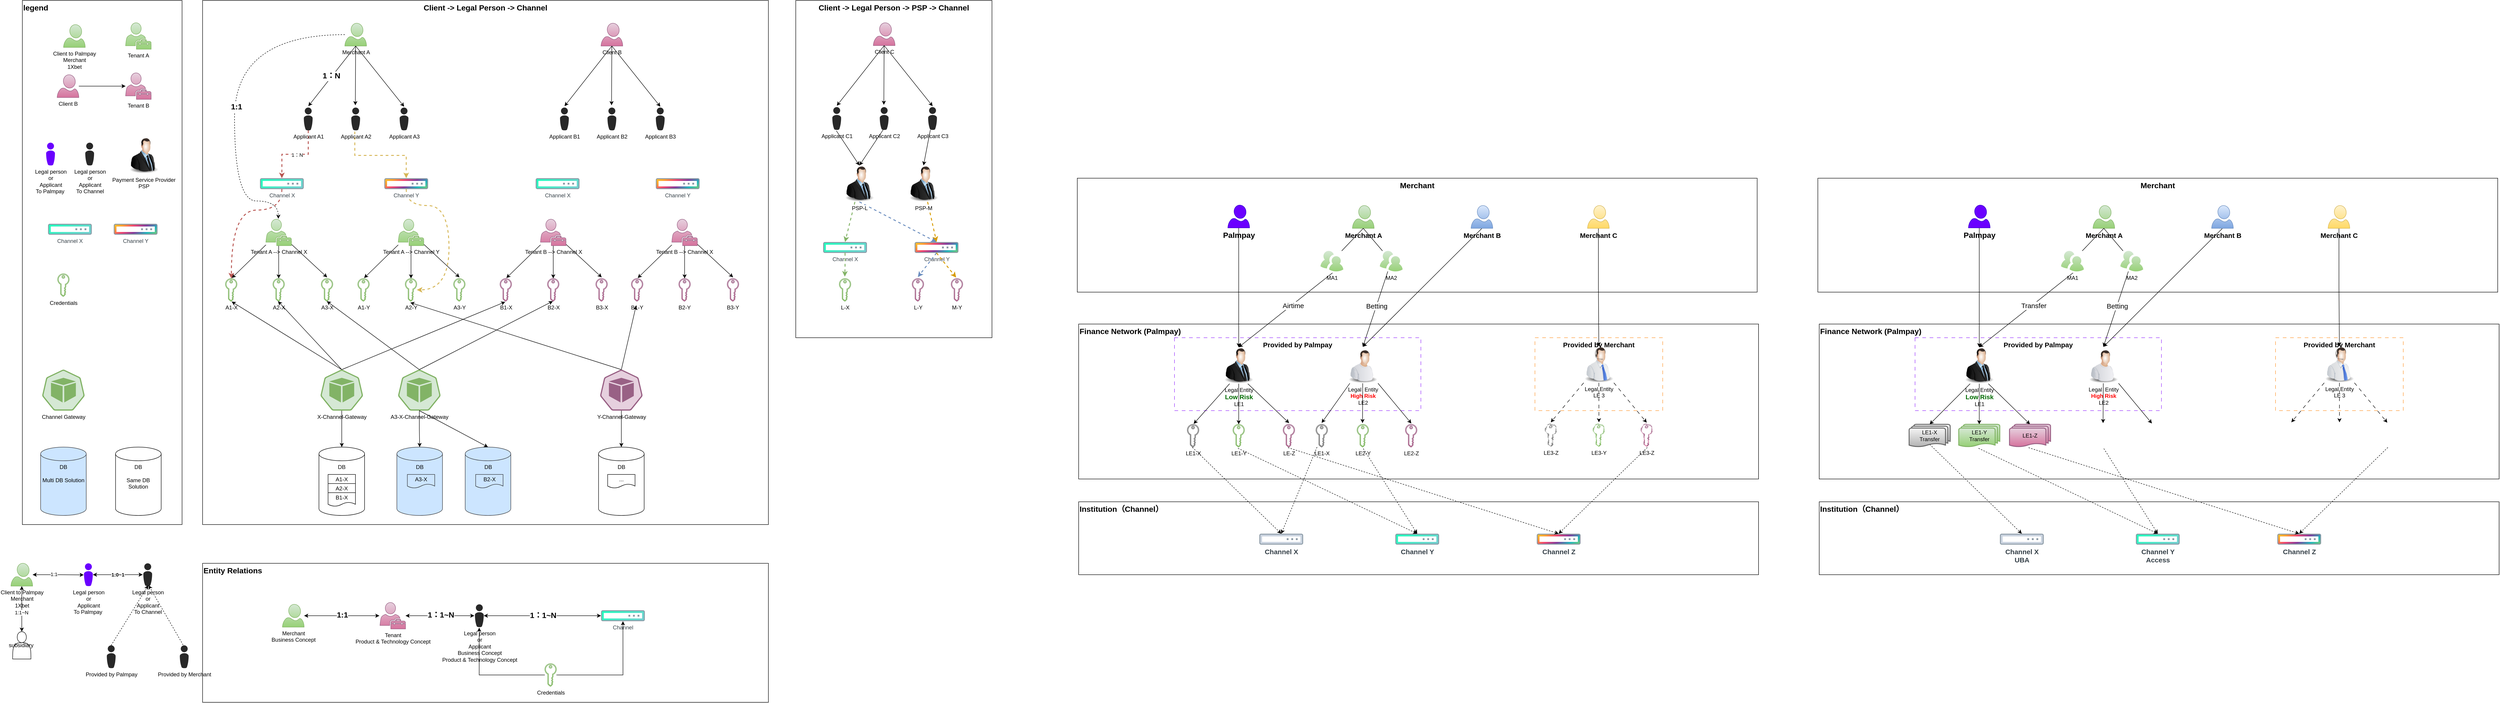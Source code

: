 <mxfile version="21.8.2" type="github">
  <diagram name="Page-1" id="z-tZdo9YfumDO6y8S2xv">
    <mxGraphModel dx="2620" dy="988" grid="1" gridSize="10" guides="1" tooltips="1" connect="1" arrows="1" fold="1" page="1" pageScale="1" pageWidth="827" pageHeight="1169" math="0" shadow="0">
      <root>
        <mxCell id="0" />
        <mxCell id="1" parent="0" />
        <mxCell id="5btWQWwLIaZkZKoqhnkt-203" value="Merchant" style="rounded=0;whiteSpace=wrap;html=1;fontStyle=1;verticalAlign=top;fontSize=17;" vertex="1" parent="1">
          <mxGeometry x="1827" y="510" width="1490" height="250" as="geometry" />
        </mxCell>
        <mxCell id="5btWQWwLIaZkZKoqhnkt-205" value="Finance Network (Palmpay)" style="rounded=0;whiteSpace=wrap;html=1;verticalAlign=top;fontSize=17;fontStyle=1;align=left;" vertex="1" parent="1">
          <mxGeometry x="1830" y="830" width="1490" height="340" as="geometry" />
        </mxCell>
        <mxCell id="5btWQWwLIaZkZKoqhnkt-276" value="Provided by Merchant" style="rounded=0;whiteSpace=wrap;html=1;dashed=1;dashPattern=8 8;strokeColor=#FF9933;align=center;verticalAlign=top;fontSize=15;fontStyle=1" vertex="1" parent="1">
          <mxGeometry x="2830" y="860" width="280" height="160" as="geometry" />
        </mxCell>
        <mxCell id="5btWQWwLIaZkZKoqhnkt-259" value="Provided by Palmpay" style="rounded=0;whiteSpace=wrap;html=1;verticalAlign=top;fontSize=15;fontStyle=1;dashed=1;dashPattern=8 8;strokeColor=#9933FF;" vertex="1" parent="1">
          <mxGeometry x="2040" y="860" width="540" height="160" as="geometry" />
        </mxCell>
        <mxCell id="5btWQWwLIaZkZKoqhnkt-180" value="Entity Relations" style="rounded=0;whiteSpace=wrap;html=1;fontStyle=1;verticalAlign=top;align=left;fontSize=17;" vertex="1" parent="1">
          <mxGeometry x="-90" y="1355" width="1240" height="305" as="geometry" />
        </mxCell>
        <mxCell id="5btWQWwLIaZkZKoqhnkt-158" value="&lt;b style=&quot;font-size: 17px;&quot;&gt;Client -&amp;gt; Legal Person -&amp;gt; Channel&lt;/b&gt;" style="rounded=0;whiteSpace=wrap;html=1;verticalAlign=top;fontSize=17;" vertex="1" parent="1">
          <mxGeometry x="-90" y="120" width="1240" height="1150" as="geometry" />
        </mxCell>
        <mxCell id="5btWQWwLIaZkZKoqhnkt-157" value="legend" style="rounded=0;whiteSpace=wrap;html=1;verticalAlign=top;align=left;fontStyle=1;fontSize=17;" vertex="1" parent="1">
          <mxGeometry x="-485" y="120" width="350" height="1150" as="geometry" />
        </mxCell>
        <mxCell id="5btWQWwLIaZkZKoqhnkt-156" value="Client -&amp;gt; Legal Person -&amp;gt; PSP -&amp;gt; Channel" style="rounded=0;whiteSpace=wrap;html=1;verticalAlign=top;fontStyle=1;fontSize=17;" vertex="1" parent="1">
          <mxGeometry x="1210" y="120" width="430" height="740" as="geometry" />
        </mxCell>
        <mxCell id="5btWQWwLIaZkZKoqhnkt-2" value="Merchant A" style="verticalLabelPosition=bottom;html=1;verticalAlign=top;align=center;strokeColor=#82b366;fillColor=#d5e8d4;shape=mxgraph.azure.user;gradientColor=#97d077;" vertex="1" parent="1">
          <mxGeometry x="221.75" y="170" width="47.5" height="50" as="geometry" />
        </mxCell>
        <mxCell id="5btWQWwLIaZkZKoqhnkt-58" style="edgeStyle=orthogonalEdgeStyle;rounded=0;orthogonalLoop=1;jettySize=auto;html=1;entryX=0.5;entryY=0;entryDx=0;entryDy=0;dashed=1;fillColor=#f8cecc;strokeColor=#b85450;strokeWidth=2;" edge="1" parent="1" source="5btWQWwLIaZkZKoqhnkt-3" target="5btWQWwLIaZkZKoqhnkt-32">
          <mxGeometry relative="1" as="geometry" />
        </mxCell>
        <mxCell id="5btWQWwLIaZkZKoqhnkt-182" value="1：N" style="edgeLabel;html=1;align=center;verticalAlign=middle;resizable=0;points=[];" vertex="1" connectable="0" parent="5btWQWwLIaZkZKoqhnkt-58">
          <mxGeometry x="-0.053" y="1" relative="1" as="geometry">
            <mxPoint as="offset" />
          </mxGeometry>
        </mxCell>
        <mxCell id="5btWQWwLIaZkZKoqhnkt-3" value="Applicant A1" style="verticalLabelPosition=bottom;sketch=0;html=1;fillColor=#282828;strokeColor=none;verticalAlign=top;pointerEvents=1;align=center;shape=mxgraph.cisco_safe.people_places_things_icons.icon8;" vertex="1" parent="1">
          <mxGeometry x="131.75" y="355" width="19.5" height="50" as="geometry" />
        </mxCell>
        <mxCell id="5btWQWwLIaZkZKoqhnkt-4" style="rounded=0;orthogonalLoop=1;jettySize=auto;html=1;entryX=0.513;entryY=-0.06;entryDx=0;entryDy=0;entryPerimeter=0;exitX=0.5;exitY=1;exitDx=0;exitDy=0;exitPerimeter=0;" edge="1" parent="1" source="5btWQWwLIaZkZKoqhnkt-2" target="5btWQWwLIaZkZKoqhnkt-3">
          <mxGeometry relative="1" as="geometry" />
        </mxCell>
        <mxCell id="5btWQWwLIaZkZKoqhnkt-181" value="1：N" style="edgeLabel;html=1;align=center;verticalAlign=middle;resizable=0;points=[];fontStyle=1;fontSize=17;" vertex="1" connectable="0" parent="5btWQWwLIaZkZKoqhnkt-4">
          <mxGeometry x="0.012" y="-1" relative="1" as="geometry">
            <mxPoint as="offset" />
          </mxGeometry>
        </mxCell>
        <mxCell id="5btWQWwLIaZkZKoqhnkt-60" style="rounded=0;orthogonalLoop=1;jettySize=auto;html=1;entryX=0.5;entryY=0;entryDx=0;entryDy=0;exitX=0.402;exitY=1.052;exitDx=0;exitDy=0;exitPerimeter=0;edgeStyle=orthogonalEdgeStyle;dashed=1;fillColor=#fff2cc;strokeColor=#d6b656;strokeWidth=2;" edge="1" parent="1" source="5btWQWwLIaZkZKoqhnkt-5" target="5btWQWwLIaZkZKoqhnkt-33">
          <mxGeometry relative="1" as="geometry">
            <Array as="points">
              <mxPoint x="244" y="460" />
              <mxPoint x="356" y="460" />
            </Array>
          </mxGeometry>
        </mxCell>
        <mxCell id="5btWQWwLIaZkZKoqhnkt-5" value="Applicant A2" style="verticalLabelPosition=bottom;sketch=0;html=1;fillColor=#282828;strokeColor=none;verticalAlign=top;pointerEvents=1;align=center;shape=mxgraph.cisco_safe.people_places_things_icons.icon8;" vertex="1" parent="1">
          <mxGeometry x="235.75" y="355" width="19.5" height="50" as="geometry" />
        </mxCell>
        <mxCell id="5btWQWwLIaZkZKoqhnkt-6" value="Applicant A3" style="verticalLabelPosition=bottom;sketch=0;html=1;fillColor=#282828;strokeColor=none;verticalAlign=top;pointerEvents=1;align=center;shape=mxgraph.cisco_safe.people_places_things_icons.icon8;" vertex="1" parent="1">
          <mxGeometry x="341.75" y="355" width="19.5" height="50" as="geometry" />
        </mxCell>
        <mxCell id="5btWQWwLIaZkZKoqhnkt-7" style="rounded=0;orthogonalLoop=1;jettySize=auto;html=1;entryX=0.462;entryY=-0.1;entryDx=0;entryDy=0;entryPerimeter=0;" edge="1" parent="1" source="5btWQWwLIaZkZKoqhnkt-2" target="5btWQWwLIaZkZKoqhnkt-5">
          <mxGeometry relative="1" as="geometry" />
        </mxCell>
        <mxCell id="5btWQWwLIaZkZKoqhnkt-8" style="rounded=0;orthogonalLoop=1;jettySize=auto;html=1;entryX=0.513;entryY=-0.04;entryDx=0;entryDy=0;entryPerimeter=0;exitX=0.5;exitY=1;exitDx=0;exitDy=0;exitPerimeter=0;" edge="1" parent="1" source="5btWQWwLIaZkZKoqhnkt-2" target="5btWQWwLIaZkZKoqhnkt-6">
          <mxGeometry relative="1" as="geometry" />
        </mxCell>
        <mxCell id="5btWQWwLIaZkZKoqhnkt-10" value="Client B" style="verticalLabelPosition=bottom;html=1;verticalAlign=top;align=center;strokeColor=#996185;fillColor=#e6d0de;shape=mxgraph.azure.user;gradientColor=#d5739d;" vertex="1" parent="1">
          <mxGeometry x="783.25" y="170" width="47.5" height="50" as="geometry" />
        </mxCell>
        <mxCell id="5btWQWwLIaZkZKoqhnkt-11" value="Applicant B1" style="verticalLabelPosition=bottom;sketch=0;html=1;fillColor=#282828;strokeColor=none;verticalAlign=top;pointerEvents=1;align=center;shape=mxgraph.cisco_safe.people_places_things_icons.icon8;" vertex="1" parent="1">
          <mxGeometry x="693.25" y="355" width="19.5" height="50" as="geometry" />
        </mxCell>
        <mxCell id="5btWQWwLIaZkZKoqhnkt-12" style="rounded=0;orthogonalLoop=1;jettySize=auto;html=1;entryX=0.513;entryY=-0.06;entryDx=0;entryDy=0;entryPerimeter=0;exitX=0.5;exitY=1;exitDx=0;exitDy=0;exitPerimeter=0;" edge="1" parent="1" source="5btWQWwLIaZkZKoqhnkt-10" target="5btWQWwLIaZkZKoqhnkt-11">
          <mxGeometry relative="1" as="geometry" />
        </mxCell>
        <mxCell id="5btWQWwLIaZkZKoqhnkt-13" value="Applicant B2" style="verticalLabelPosition=bottom;sketch=0;html=1;fillColor=#282828;strokeColor=none;verticalAlign=top;pointerEvents=1;align=center;shape=mxgraph.cisco_safe.people_places_things_icons.icon8;" vertex="1" parent="1">
          <mxGeometry x="797.25" y="355" width="19.5" height="50" as="geometry" />
        </mxCell>
        <mxCell id="5btWQWwLIaZkZKoqhnkt-14" value="Applicant B3" style="verticalLabelPosition=bottom;sketch=0;html=1;fillColor=#282828;strokeColor=none;verticalAlign=top;pointerEvents=1;align=center;shape=mxgraph.cisco_safe.people_places_things_icons.icon8;" vertex="1" parent="1">
          <mxGeometry x="903.25" y="355" width="19.5" height="50" as="geometry" />
        </mxCell>
        <mxCell id="5btWQWwLIaZkZKoqhnkt-15" style="rounded=0;orthogonalLoop=1;jettySize=auto;html=1;entryX=0.462;entryY=-0.1;entryDx=0;entryDy=0;entryPerimeter=0;" edge="1" parent="1" source="5btWQWwLIaZkZKoqhnkt-10" target="5btWQWwLIaZkZKoqhnkt-13">
          <mxGeometry relative="1" as="geometry" />
        </mxCell>
        <mxCell id="5btWQWwLIaZkZKoqhnkt-16" style="rounded=0;orthogonalLoop=1;jettySize=auto;html=1;entryX=0.513;entryY=-0.04;entryDx=0;entryDy=0;entryPerimeter=0;exitX=0.5;exitY=1;exitDx=0;exitDy=0;exitPerimeter=0;" edge="1" parent="1" source="5btWQWwLIaZkZKoqhnkt-10" target="5btWQWwLIaZkZKoqhnkt-14">
          <mxGeometry relative="1" as="geometry" />
        </mxCell>
        <mxCell id="5btWQWwLIaZkZKoqhnkt-22" style="rounded=0;orthogonalLoop=1;jettySize=auto;html=1;" edge="1" parent="1" source="5btWQWwLIaZkZKoqhnkt-17" target="5btWQWwLIaZkZKoqhnkt-19">
          <mxGeometry relative="1" as="geometry" />
        </mxCell>
        <mxCell id="5btWQWwLIaZkZKoqhnkt-23" style="rounded=0;orthogonalLoop=1;jettySize=auto;html=1;entryX=0.51;entryY=-0.049;entryDx=0;entryDy=0;entryPerimeter=0;" edge="1" parent="1" source="5btWQWwLIaZkZKoqhnkt-17" target="5btWQWwLIaZkZKoqhnkt-20">
          <mxGeometry relative="1" as="geometry">
            <mxPoint x="180" y="720" as="targetPoint" />
          </mxGeometry>
        </mxCell>
        <mxCell id="5btWQWwLIaZkZKoqhnkt-17" value="Tenant A --&amp;gt; Channel X" style="sketch=0;pointerEvents=1;shadow=0;dashed=0;html=1;strokeColor=#82b366;fillColor=#d5e8d4;labelPosition=center;verticalLabelPosition=bottom;verticalAlign=top;outlineConnect=0;align=center;shape=mxgraph.office.users.tenant_admin;gradientColor=#97d077;" vertex="1" parent="1">
          <mxGeometry x="48.75" y="600" width="56" height="58" as="geometry" />
        </mxCell>
        <mxCell id="5btWQWwLIaZkZKoqhnkt-18" value="A1-X" style="sketch=0;pointerEvents=1;shadow=0;dashed=0;html=1;strokeColor=#82b366;fillColor=#d5e8d4;aspect=fixed;labelPosition=center;verticalLabelPosition=bottom;verticalAlign=top;align=center;outlineConnect=0;shape=mxgraph.vvd.tenant_key;gradientColor=#97d077;" vertex="1" parent="1">
          <mxGeometry x="-40" y="730" width="25.5" height="50" as="geometry" />
        </mxCell>
        <mxCell id="5btWQWwLIaZkZKoqhnkt-19" value="A2-X" style="sketch=0;pointerEvents=1;shadow=0;dashed=0;html=1;strokeColor=#82b366;fillColor=#d5e8d4;aspect=fixed;labelPosition=center;verticalLabelPosition=bottom;verticalAlign=top;align=center;outlineConnect=0;shape=mxgraph.vvd.tenant_key;gradientColor=#97d077;" vertex="1" parent="1">
          <mxGeometry x="64" y="730" width="25.5" height="50" as="geometry" />
        </mxCell>
        <mxCell id="5btWQWwLIaZkZKoqhnkt-20" value="A3-X" style="sketch=0;pointerEvents=1;shadow=0;dashed=0;html=1;strokeColor=#82b366;fillColor=#d5e8d4;aspect=fixed;labelPosition=center;verticalLabelPosition=bottom;verticalAlign=top;align=center;outlineConnect=0;shape=mxgraph.vvd.tenant_key;gradientColor=#97d077;" vertex="1" parent="1">
          <mxGeometry x="170" y="730" width="25.5" height="50" as="geometry" />
        </mxCell>
        <mxCell id="5btWQWwLIaZkZKoqhnkt-21" style="rounded=0;orthogonalLoop=1;jettySize=auto;html=1;entryX=0.549;entryY=-0.02;entryDx=0;entryDy=0;entryPerimeter=0;" edge="1" parent="1" source="5btWQWwLIaZkZKoqhnkt-17" target="5btWQWwLIaZkZKoqhnkt-18">
          <mxGeometry relative="1" as="geometry">
            <mxPoint x="13" y="680" as="sourcePoint" />
          </mxGeometry>
        </mxCell>
        <mxCell id="5btWQWwLIaZkZKoqhnkt-59" style="rounded=0;orthogonalLoop=1;jettySize=auto;html=1;exitX=0.5;exitY=1;exitDx=0;exitDy=0;dashed=1;fillColor=#f8cecc;strokeColor=#b85450;strokeWidth=2;edgeStyle=orthogonalEdgeStyle;curved=1;" edge="1" parent="1" source="5btWQWwLIaZkZKoqhnkt-32" target="5btWQWwLIaZkZKoqhnkt-18">
          <mxGeometry relative="1" as="geometry">
            <Array as="points">
              <mxPoint x="84" y="580" />
              <mxPoint x="-27" y="580" />
            </Array>
          </mxGeometry>
        </mxCell>
        <mxCell id="5btWQWwLIaZkZKoqhnkt-32" value="Channel X" style="image;aspect=fixed;perimeter=ellipsePerimeter;html=1;align=center;fontSize=12;verticalAlign=top;fontColor=#364149;shadow=0;dashed=0;image=img/lib/cumulus/switch_out_of_band.svg;" vertex="1" parent="1">
          <mxGeometry x="35.75" y="510" width="96" height="24" as="geometry" />
        </mxCell>
        <mxCell id="5btWQWwLIaZkZKoqhnkt-91" style="edgeStyle=orthogonalEdgeStyle;rounded=0;orthogonalLoop=1;jettySize=auto;html=1;curved=1;exitX=0.5;exitY=1;exitDx=0;exitDy=0;dashed=1;fillColor=#fff2cc;strokeColor=#d6b656;strokeWidth=2;" edge="1" parent="1" source="5btWQWwLIaZkZKoqhnkt-33" target="5btWQWwLIaZkZKoqhnkt-67">
          <mxGeometry relative="1" as="geometry">
            <mxPoint x="430" y="740" as="targetPoint" />
            <Array as="points">
              <mxPoint x="356" y="570" />
              <mxPoint x="450" y="570" />
              <mxPoint x="450" y="755" />
            </Array>
          </mxGeometry>
        </mxCell>
        <mxCell id="5btWQWwLIaZkZKoqhnkt-33" value="Channel Y" style="image;aspect=fixed;perimeter=ellipsePerimeter;html=1;align=center;fontSize=12;verticalAlign=top;fontColor=#364149;shadow=0;dashed=0;image=img/lib/cumulus/switch_voyager.svg;" vertex="1" parent="1">
          <mxGeometry x="308.25" y="510" width="96" height="24" as="geometry" />
        </mxCell>
        <mxCell id="5btWQWwLIaZkZKoqhnkt-48" value="Channel X" style="image;aspect=fixed;perimeter=ellipsePerimeter;html=1;align=center;fontSize=12;verticalAlign=top;fontColor=#364149;shadow=0;dashed=0;image=img/lib/cumulus/switch_out_of_band.svg;" vertex="1" parent="1">
          <mxGeometry x="640" y="510" width="96" height="24" as="geometry" />
        </mxCell>
        <mxCell id="5btWQWwLIaZkZKoqhnkt-49" value="Channel Y" style="image;aspect=fixed;perimeter=ellipsePerimeter;html=1;align=center;fontSize=12;verticalAlign=top;fontColor=#364149;shadow=0;dashed=0;image=img/lib/cumulus/switch_voyager.svg;" vertex="1" parent="1">
          <mxGeometry x="903.25" y="510" width="96" height="24" as="geometry" />
        </mxCell>
        <mxCell id="5btWQWwLIaZkZKoqhnkt-52" value="Merchant&lt;br&gt;Business Concept" style="verticalLabelPosition=bottom;html=1;verticalAlign=top;align=center;strokeColor=#82b366;fillColor=#d5e8d4;shape=mxgraph.azure.user;gradientColor=#97d077;" vertex="1" parent="1">
          <mxGeometry x="85" y="1445" width="47.5" height="50" as="geometry" />
        </mxCell>
        <mxCell id="5btWQWwLIaZkZKoqhnkt-57" style="edgeStyle=orthogonalEdgeStyle;rounded=0;orthogonalLoop=1;jettySize=auto;html=1;" edge="1" parent="1" source="5btWQWwLIaZkZKoqhnkt-53" target="5btWQWwLIaZkZKoqhnkt-55">
          <mxGeometry relative="1" as="geometry" />
        </mxCell>
        <mxCell id="5btWQWwLIaZkZKoqhnkt-53" value="Client B" style="verticalLabelPosition=bottom;html=1;verticalAlign=top;align=center;strokeColor=#996185;fillColor=#e6d0de;shape=mxgraph.azure.user;gradientColor=#d5739d;" vertex="1" parent="1">
          <mxGeometry x="-408.75" y="283" width="47.5" height="50" as="geometry" />
        </mxCell>
        <mxCell id="5btWQWwLIaZkZKoqhnkt-54" value="Tenant A" style="sketch=0;pointerEvents=1;shadow=0;dashed=0;html=1;strokeColor=#82b366;fillColor=#d5e8d4;labelPosition=center;verticalLabelPosition=bottom;verticalAlign=top;outlineConnect=0;align=center;shape=mxgraph.office.users.tenant_admin;gradientColor=#97d077;" vertex="1" parent="1">
          <mxGeometry x="-258.75" y="169" width="56" height="58" as="geometry" />
        </mxCell>
        <mxCell id="5btWQWwLIaZkZKoqhnkt-55" value="Tenant B" style="sketch=0;pointerEvents=1;shadow=0;dashed=0;html=1;strokeColor=#996185;fillColor=#e6d0de;labelPosition=center;verticalLabelPosition=bottom;verticalAlign=top;outlineConnect=0;align=center;shape=mxgraph.office.users.tenant_admin;gradientColor=#d5739d;" vertex="1" parent="1">
          <mxGeometry x="-258.75" y="279" width="56" height="58" as="geometry" />
        </mxCell>
        <mxCell id="5btWQWwLIaZkZKoqhnkt-62" value="Credentials" style="sketch=0;pointerEvents=1;shadow=0;dashed=0;html=1;strokeColor=#82b366;fillColor=#d5e8d4;aspect=fixed;labelPosition=center;verticalLabelPosition=bottom;verticalAlign=top;align=center;outlineConnect=0;shape=mxgraph.vvd.tenant_key;gradientColor=#97d077;" vertex="1" parent="1">
          <mxGeometry x="-407.75" y="719.5" width="25.5" height="50" as="geometry" />
        </mxCell>
        <mxCell id="5btWQWwLIaZkZKoqhnkt-63" style="rounded=0;orthogonalLoop=1;jettySize=auto;html=1;" edge="1" parent="1" source="5btWQWwLIaZkZKoqhnkt-65" target="5btWQWwLIaZkZKoqhnkt-67">
          <mxGeometry relative="1" as="geometry" />
        </mxCell>
        <mxCell id="5btWQWwLIaZkZKoqhnkt-64" style="rounded=0;orthogonalLoop=1;jettySize=auto;html=1;entryX=0.51;entryY=-0.049;entryDx=0;entryDy=0;entryPerimeter=0;" edge="1" parent="1" source="5btWQWwLIaZkZKoqhnkt-65" target="5btWQWwLIaZkZKoqhnkt-68">
          <mxGeometry relative="1" as="geometry">
            <mxPoint x="470" y="720" as="targetPoint" />
          </mxGeometry>
        </mxCell>
        <mxCell id="5btWQWwLIaZkZKoqhnkt-65" value="Tenant A --&amp;gt; Channel Y" style="sketch=0;pointerEvents=1;shadow=0;dashed=0;html=1;strokeColor=#82b366;fillColor=#d5e8d4;labelPosition=center;verticalLabelPosition=bottom;verticalAlign=top;outlineConnect=0;align=center;shape=mxgraph.office.users.tenant_admin;gradientColor=#97d077;" vertex="1" parent="1">
          <mxGeometry x="338.75" y="600" width="56" height="58" as="geometry" />
        </mxCell>
        <mxCell id="5btWQWwLIaZkZKoqhnkt-66" value="A1-Y" style="sketch=0;pointerEvents=1;shadow=0;dashed=0;html=1;strokeColor=#82b366;fillColor=#d5e8d4;aspect=fixed;labelPosition=center;verticalLabelPosition=bottom;verticalAlign=top;align=center;outlineConnect=0;shape=mxgraph.vvd.tenant_key;gradientColor=#97d077;" vertex="1" parent="1">
          <mxGeometry x="250" y="730" width="25.5" height="50" as="geometry" />
        </mxCell>
        <mxCell id="5btWQWwLIaZkZKoqhnkt-67" value="A2-Y" style="sketch=0;pointerEvents=1;shadow=0;dashed=0;html=1;strokeColor=#82b366;fillColor=#d5e8d4;aspect=fixed;labelPosition=center;verticalLabelPosition=bottom;verticalAlign=top;align=center;outlineConnect=0;shape=mxgraph.vvd.tenant_key;gradientColor=#97d077;" vertex="1" parent="1">
          <mxGeometry x="354" y="730" width="25.5" height="50" as="geometry" />
        </mxCell>
        <mxCell id="5btWQWwLIaZkZKoqhnkt-68" value="A3-Y" style="sketch=0;pointerEvents=1;shadow=0;dashed=0;html=1;strokeColor=#82b366;fillColor=#d5e8d4;aspect=fixed;labelPosition=center;verticalLabelPosition=bottom;verticalAlign=top;align=center;outlineConnect=0;shape=mxgraph.vvd.tenant_key;gradientColor=#97d077;" vertex="1" parent="1">
          <mxGeometry x="460" y="730" width="25.5" height="50" as="geometry" />
        </mxCell>
        <mxCell id="5btWQWwLIaZkZKoqhnkt-69" style="rounded=0;orthogonalLoop=1;jettySize=auto;html=1;entryX=0.549;entryY=-0.02;entryDx=0;entryDy=0;entryPerimeter=0;" edge="1" parent="1" source="5btWQWwLIaZkZKoqhnkt-65" target="5btWQWwLIaZkZKoqhnkt-66">
          <mxGeometry relative="1" as="geometry">
            <mxPoint x="303" y="680" as="sourcePoint" />
          </mxGeometry>
        </mxCell>
        <mxCell id="5btWQWwLIaZkZKoqhnkt-70" style="rounded=0;orthogonalLoop=1;jettySize=auto;html=1;" edge="1" parent="1" source="5btWQWwLIaZkZKoqhnkt-72" target="5btWQWwLIaZkZKoqhnkt-74">
          <mxGeometry relative="1" as="geometry" />
        </mxCell>
        <mxCell id="5btWQWwLIaZkZKoqhnkt-71" style="rounded=0;orthogonalLoop=1;jettySize=auto;html=1;entryX=0.51;entryY=-0.049;entryDx=0;entryDy=0;entryPerimeter=0;" edge="1" parent="1" source="5btWQWwLIaZkZKoqhnkt-72" target="5btWQWwLIaZkZKoqhnkt-75">
          <mxGeometry relative="1" as="geometry">
            <mxPoint x="781.75" y="720" as="targetPoint" />
          </mxGeometry>
        </mxCell>
        <mxCell id="5btWQWwLIaZkZKoqhnkt-72" value="Tenant B --&amp;gt; Channel X" style="sketch=0;pointerEvents=1;shadow=0;dashed=0;html=1;strokeColor=#996185;fillColor=#e6d0de;labelPosition=center;verticalLabelPosition=bottom;verticalAlign=top;outlineConnect=0;align=center;shape=mxgraph.office.users.tenant_admin;gradientColor=#d5739d;" vertex="1" parent="1">
          <mxGeometry x="650.5" y="600" width="56" height="58" as="geometry" />
        </mxCell>
        <mxCell id="5btWQWwLIaZkZKoqhnkt-73" value="B1-X" style="sketch=0;pointerEvents=1;shadow=0;dashed=0;html=1;strokeColor=#996185;fillColor=#e6d0de;aspect=fixed;labelPosition=center;verticalLabelPosition=bottom;verticalAlign=top;align=center;outlineConnect=0;shape=mxgraph.vvd.tenant_key;gradientColor=#d5739d;" vertex="1" parent="1">
          <mxGeometry x="561.75" y="730" width="25.5" height="50" as="geometry" />
        </mxCell>
        <mxCell id="5btWQWwLIaZkZKoqhnkt-74" value="B2-X" style="sketch=0;pointerEvents=1;shadow=0;dashed=0;html=1;strokeColor=#996185;fillColor=#e6d0de;aspect=fixed;labelPosition=center;verticalLabelPosition=bottom;verticalAlign=top;align=center;outlineConnect=0;shape=mxgraph.vvd.tenant_key;gradientColor=#d5739d;" vertex="1" parent="1">
          <mxGeometry x="665.75" y="730" width="25.5" height="50" as="geometry" />
        </mxCell>
        <mxCell id="5btWQWwLIaZkZKoqhnkt-75" value="B3-X" style="sketch=0;pointerEvents=1;shadow=0;dashed=0;html=1;strokeColor=#996185;fillColor=#e6d0de;aspect=fixed;labelPosition=center;verticalLabelPosition=bottom;verticalAlign=top;align=center;outlineConnect=0;shape=mxgraph.vvd.tenant_key;gradientColor=#d5739d;" vertex="1" parent="1">
          <mxGeometry x="771.75" y="730" width="25.5" height="50" as="geometry" />
        </mxCell>
        <mxCell id="5btWQWwLIaZkZKoqhnkt-76" style="rounded=0;orthogonalLoop=1;jettySize=auto;html=1;entryX=0.549;entryY=-0.02;entryDx=0;entryDy=0;entryPerimeter=0;" edge="1" parent="1" source="5btWQWwLIaZkZKoqhnkt-72" target="5btWQWwLIaZkZKoqhnkt-73">
          <mxGeometry relative="1" as="geometry">
            <mxPoint x="614.75" y="680" as="sourcePoint" />
          </mxGeometry>
        </mxCell>
        <mxCell id="5btWQWwLIaZkZKoqhnkt-84" style="rounded=0;orthogonalLoop=1;jettySize=auto;html=1;" edge="1" parent="1" source="5btWQWwLIaZkZKoqhnkt-86" target="5btWQWwLIaZkZKoqhnkt-88">
          <mxGeometry relative="1" as="geometry" />
        </mxCell>
        <mxCell id="5btWQWwLIaZkZKoqhnkt-85" style="rounded=0;orthogonalLoop=1;jettySize=auto;html=1;entryX=0.51;entryY=-0.049;entryDx=0;entryDy=0;entryPerimeter=0;" edge="1" parent="1" source="5btWQWwLIaZkZKoqhnkt-86" target="5btWQWwLIaZkZKoqhnkt-89">
          <mxGeometry relative="1" as="geometry">
            <mxPoint x="1069.63" y="720" as="targetPoint" />
          </mxGeometry>
        </mxCell>
        <mxCell id="5btWQWwLIaZkZKoqhnkt-86" value="Tenant B --&amp;gt; Channel X" style="sketch=0;pointerEvents=1;shadow=0;dashed=0;html=1;strokeColor=#996185;fillColor=#e6d0de;labelPosition=center;verticalLabelPosition=bottom;verticalAlign=top;outlineConnect=0;align=center;shape=mxgraph.office.users.tenant_admin;gradientColor=#d5739d;" vertex="1" parent="1">
          <mxGeometry x="938.38" y="600" width="56" height="58" as="geometry" />
        </mxCell>
        <mxCell id="5btWQWwLIaZkZKoqhnkt-87" value="B1-Y" style="sketch=0;pointerEvents=1;shadow=0;dashed=0;html=1;strokeColor=#996185;fillColor=#e6d0de;aspect=fixed;labelPosition=center;verticalLabelPosition=bottom;verticalAlign=top;align=center;outlineConnect=0;shape=mxgraph.vvd.tenant_key;gradientColor=#d5739d;" vertex="1" parent="1">
          <mxGeometry x="849.63" y="730" width="25.5" height="50" as="geometry" />
        </mxCell>
        <mxCell id="5btWQWwLIaZkZKoqhnkt-88" value="B2-Y" style="sketch=0;pointerEvents=1;shadow=0;dashed=0;html=1;strokeColor=#996185;fillColor=#e6d0de;aspect=fixed;labelPosition=center;verticalLabelPosition=bottom;verticalAlign=top;align=center;outlineConnect=0;shape=mxgraph.vvd.tenant_key;gradientColor=#d5739d;" vertex="1" parent="1">
          <mxGeometry x="953.63" y="730" width="25.5" height="50" as="geometry" />
        </mxCell>
        <mxCell id="5btWQWwLIaZkZKoqhnkt-89" value="B3-Y" style="sketch=0;pointerEvents=1;shadow=0;dashed=0;html=1;strokeColor=#996185;fillColor=#e6d0de;aspect=fixed;labelPosition=center;verticalLabelPosition=bottom;verticalAlign=top;align=center;outlineConnect=0;shape=mxgraph.vvd.tenant_key;gradientColor=#d5739d;" vertex="1" parent="1">
          <mxGeometry x="1059.63" y="730" width="25.5" height="50" as="geometry" />
        </mxCell>
        <mxCell id="5btWQWwLIaZkZKoqhnkt-90" style="rounded=0;orthogonalLoop=1;jettySize=auto;html=1;entryX=0.549;entryY=-0.02;entryDx=0;entryDy=0;entryPerimeter=0;" edge="1" parent="1" source="5btWQWwLIaZkZKoqhnkt-86" target="5btWQWwLIaZkZKoqhnkt-87">
          <mxGeometry relative="1" as="geometry">
            <mxPoint x="902.63" y="680" as="sourcePoint" />
          </mxGeometry>
        </mxCell>
        <mxCell id="5btWQWwLIaZkZKoqhnkt-93" style="rounded=0;orthogonalLoop=1;jettySize=auto;html=1;exitX=0.5;exitY=0;exitDx=0;exitDy=0;exitPerimeter=0;entryX=0.537;entryY=1.016;entryDx=0;entryDy=0;entryPerimeter=0;" edge="1" parent="1" source="5btWQWwLIaZkZKoqhnkt-92" target="5btWQWwLIaZkZKoqhnkt-18">
          <mxGeometry relative="1" as="geometry">
            <mxPoint x="-30" y="820" as="targetPoint" />
          </mxGeometry>
        </mxCell>
        <mxCell id="5btWQWwLIaZkZKoqhnkt-94" style="rounded=0;orthogonalLoop=1;jettySize=auto;html=1;exitX=0.5;exitY=0;exitDx=0;exitDy=0;exitPerimeter=0;entryX=0.449;entryY=1.027;entryDx=0;entryDy=0;entryPerimeter=0;" edge="1" parent="1" source="5btWQWwLIaZkZKoqhnkt-92" target="5btWQWwLIaZkZKoqhnkt-73">
          <mxGeometry relative="1" as="geometry">
            <mxPoint x="570" y="800" as="targetPoint" />
          </mxGeometry>
        </mxCell>
        <mxCell id="5btWQWwLIaZkZKoqhnkt-95" style="rounded=0;orthogonalLoop=1;jettySize=auto;html=1;exitX=0.5;exitY=0;exitDx=0;exitDy=0;exitPerimeter=0;entryX=0.441;entryY=0.998;entryDx=0;entryDy=0;entryPerimeter=0;" edge="1" parent="1" source="5btWQWwLIaZkZKoqhnkt-92" target="5btWQWwLIaZkZKoqhnkt-19">
          <mxGeometry relative="1" as="geometry">
            <mxPoint x="90" y="780" as="targetPoint" />
          </mxGeometry>
        </mxCell>
        <mxCell id="5btWQWwLIaZkZKoqhnkt-92" value="X-Channel-Gateway" style="sketch=0;html=1;dashed=0;whitespace=wrap;fillColor=#d5e8d4;strokeColor=#82b366;points=[[0.005,0.63,0],[0.1,0.2,0],[0.9,0.2,0],[0.5,0,0],[0.995,0.63,0],[0.72,0.99,0],[0.5,1,0],[0.28,0.99,0]];verticalLabelPosition=bottom;align=center;verticalAlign=top;shape=mxgraph.kubernetes.icon;prIcon=pod;gradientColor=#97d077;" vertex="1" parent="1">
          <mxGeometry x="120" y="930" width="190" height="90" as="geometry" />
        </mxCell>
        <mxCell id="5btWQWwLIaZkZKoqhnkt-97" style="rounded=0;orthogonalLoop=1;jettySize=auto;html=1;exitX=0.5;exitY=0;exitDx=0;exitDy=0;exitPerimeter=0;entryX=0.441;entryY=1.058;entryDx=0;entryDy=0;entryPerimeter=0;" edge="1" parent="1" source="5btWQWwLIaZkZKoqhnkt-96" target="5btWQWwLIaZkZKoqhnkt-67">
          <mxGeometry relative="1" as="geometry">
            <mxPoint x="370" y="810" as="targetPoint" />
          </mxGeometry>
        </mxCell>
        <mxCell id="5btWQWwLIaZkZKoqhnkt-96" value="Y-Channel-Gateway" style="sketch=0;html=1;dashed=0;whitespace=wrap;fillColor=#e6d0de;strokeColor=#996185;points=[[0.005,0.63,0],[0.1,0.2,0],[0.9,0.2,0],[0.5,0,0],[0.995,0.63,0],[0.72,0.99,0],[0.5,1,0],[0.28,0.99,0]];verticalLabelPosition=bottom;align=center;verticalAlign=top;shape=mxgraph.kubernetes.icon;prIcon=pod;gradientColor=#d5739d;" vertex="1" parent="1">
          <mxGeometry x="732.75" y="930" width="190" height="90" as="geometry" />
        </mxCell>
        <mxCell id="5btWQWwLIaZkZKoqhnkt-98" style="rounded=0;orthogonalLoop=1;jettySize=auto;html=1;entryX=0.407;entryY=1.2;entryDx=0;entryDy=0;entryPerimeter=0;exitX=0.5;exitY=0;exitDx=0;exitDy=0;exitPerimeter=0;" edge="1" parent="1" source="5btWQWwLIaZkZKoqhnkt-96" target="5btWQWwLIaZkZKoqhnkt-87">
          <mxGeometry relative="1" as="geometry" />
        </mxCell>
        <mxCell id="5btWQWwLIaZkZKoqhnkt-101" value="DB" style="shape=cylinder3;whiteSpace=wrap;html=1;boundedLbl=1;backgroundOutline=1;size=15;verticalAlign=top;fillColor=#cce5ff;strokeColor=#36393d;" vertex="1" parent="1">
          <mxGeometry x="335.75" y="1100" width="100" height="150" as="geometry" />
        </mxCell>
        <mxCell id="5btWQWwLIaZkZKoqhnkt-102" value="A3-X-Channel-Gateway" style="sketch=0;html=1;dashed=0;whitespace=wrap;fillColor=#d5e8d4;strokeColor=#82b366;points=[[0.005,0.63,0],[0.1,0.2,0],[0.9,0.2,0],[0.5,0,0],[0.995,0.63,0],[0.72,0.99,0],[0.5,1,0],[0.28,0.99,0]];verticalLabelPosition=bottom;align=center;verticalAlign=top;shape=mxgraph.kubernetes.icon;prIcon=pod;gradientColor=#97d077;" vertex="1" parent="1">
          <mxGeometry x="290" y="930" width="190" height="90" as="geometry" />
        </mxCell>
        <mxCell id="5btWQWwLIaZkZKoqhnkt-103" style="rounded=0;orthogonalLoop=1;jettySize=auto;html=1;entryX=0.482;entryY=0.998;entryDx=0;entryDy=0;entryPerimeter=0;exitX=0.5;exitY=0;exitDx=0;exitDy=0;exitPerimeter=0;" edge="1" parent="1" source="5btWQWwLIaZkZKoqhnkt-102" target="5btWQWwLIaZkZKoqhnkt-20">
          <mxGeometry relative="1" as="geometry" />
        </mxCell>
        <mxCell id="5btWQWwLIaZkZKoqhnkt-104" value="DB" style="shape=cylinder3;whiteSpace=wrap;html=1;boundedLbl=1;backgroundOutline=1;size=15;verticalAlign=top;" vertex="1" parent="1">
          <mxGeometry x="165" y="1100" width="100" height="150" as="geometry" />
        </mxCell>
        <mxCell id="5btWQWwLIaZkZKoqhnkt-105" value="DB" style="shape=cylinder3;whiteSpace=wrap;html=1;boundedLbl=1;backgroundOutline=1;size=15;verticalAlign=top;" vertex="1" parent="1">
          <mxGeometry x="777.75" y="1100" width="100" height="150" as="geometry" />
        </mxCell>
        <mxCell id="5btWQWwLIaZkZKoqhnkt-106" value="A1-X" style="shape=document;whiteSpace=wrap;html=1;boundedLbl=1;" vertex="1" parent="1">
          <mxGeometry x="185" y="1160" width="60" height="30" as="geometry" />
        </mxCell>
        <mxCell id="5btWQWwLIaZkZKoqhnkt-107" value="A2-X" style="shape=document;whiteSpace=wrap;html=1;boundedLbl=1;" vertex="1" parent="1">
          <mxGeometry x="185" y="1180" width="60" height="30" as="geometry" />
        </mxCell>
        <mxCell id="5btWQWwLIaZkZKoqhnkt-108" value="B1-X" style="shape=document;whiteSpace=wrap;html=1;boundedLbl=1;" vertex="1" parent="1">
          <mxGeometry x="185" y="1200" width="60" height="30" as="geometry" />
        </mxCell>
        <mxCell id="5btWQWwLIaZkZKoqhnkt-109" style="edgeStyle=orthogonalEdgeStyle;rounded=0;orthogonalLoop=1;jettySize=auto;html=1;entryX=0.5;entryY=0;entryDx=0;entryDy=0;entryPerimeter=0;" edge="1" parent="1" source="5btWQWwLIaZkZKoqhnkt-92" target="5btWQWwLIaZkZKoqhnkt-104">
          <mxGeometry relative="1" as="geometry" />
        </mxCell>
        <mxCell id="5btWQWwLIaZkZKoqhnkt-110" value="A3-X" style="shape=document;whiteSpace=wrap;html=1;boundedLbl=1;fillColor=#cce5ff;strokeColor=#36393d;" vertex="1" parent="1">
          <mxGeometry x="358.75" y="1160" width="60" height="30" as="geometry" />
        </mxCell>
        <mxCell id="5btWQWwLIaZkZKoqhnkt-111" style="edgeStyle=orthogonalEdgeStyle;rounded=0;orthogonalLoop=1;jettySize=auto;html=1;entryX=0.5;entryY=0;entryDx=0;entryDy=0;entryPerimeter=0;" edge="1" parent="1" source="5btWQWwLIaZkZKoqhnkt-102" target="5btWQWwLIaZkZKoqhnkt-101">
          <mxGeometry relative="1" as="geometry" />
        </mxCell>
        <mxCell id="5btWQWwLIaZkZKoqhnkt-112" value="DB" style="shape=cylinder3;whiteSpace=wrap;html=1;boundedLbl=1;backgroundOutline=1;size=15;verticalAlign=top;fillColor=#cce5ff;strokeColor=#36393d;" vertex="1" parent="1">
          <mxGeometry x="485.5" y="1100" width="100" height="150" as="geometry" />
        </mxCell>
        <mxCell id="5btWQWwLIaZkZKoqhnkt-113" value="B2-X" style="shape=document;whiteSpace=wrap;html=1;boundedLbl=1;fillColor=#cce5ff;strokeColor=#36393d;" vertex="1" parent="1">
          <mxGeometry x="508.5" y="1160" width="60" height="30" as="geometry" />
        </mxCell>
        <mxCell id="5btWQWwLIaZkZKoqhnkt-114" style="rounded=0;orthogonalLoop=1;jettySize=auto;html=1;entryX=0.464;entryY=0.998;entryDx=0;entryDy=0;entryPerimeter=0;exitX=0.5;exitY=0;exitDx=0;exitDy=0;exitPerimeter=0;" edge="1" parent="1" source="5btWQWwLIaZkZKoqhnkt-102" target="5btWQWwLIaZkZKoqhnkt-74">
          <mxGeometry relative="1" as="geometry" />
        </mxCell>
        <mxCell id="5btWQWwLIaZkZKoqhnkt-115" style="rounded=0;orthogonalLoop=1;jettySize=auto;html=1;entryX=0.5;entryY=0;entryDx=0;entryDy=0;entryPerimeter=0;exitX=0.5;exitY=1;exitDx=0;exitDy=0;exitPerimeter=0;" edge="1" parent="1" source="5btWQWwLIaZkZKoqhnkt-102" target="5btWQWwLIaZkZKoqhnkt-112">
          <mxGeometry relative="1" as="geometry" />
        </mxCell>
        <mxCell id="5btWQWwLIaZkZKoqhnkt-116" style="edgeStyle=orthogonalEdgeStyle;rounded=0;orthogonalLoop=1;jettySize=auto;html=1;entryX=0.5;entryY=0;entryDx=0;entryDy=0;entryPerimeter=0;" edge="1" parent="1" source="5btWQWwLIaZkZKoqhnkt-96" target="5btWQWwLIaZkZKoqhnkt-105">
          <mxGeometry relative="1" as="geometry" />
        </mxCell>
        <mxCell id="5btWQWwLIaZkZKoqhnkt-117" value="DB&lt;br&gt;&lt;br&gt;Multi DB Solution" style="shape=cylinder3;whiteSpace=wrap;html=1;boundedLbl=1;backgroundOutline=1;size=15;verticalAlign=top;fillColor=#cce5ff;strokeColor=#36393d;" vertex="1" parent="1">
          <mxGeometry x="-445" y="1100" width="100" height="150" as="geometry" />
        </mxCell>
        <mxCell id="5btWQWwLIaZkZKoqhnkt-118" value="DB&lt;br&gt;&lt;br&gt;Same DB Solution" style="shape=cylinder3;whiteSpace=wrap;html=1;boundedLbl=1;backgroundOutline=1;size=15;verticalAlign=top;" vertex="1" parent="1">
          <mxGeometry x="-280.75" y="1100" width="100" height="150" as="geometry" />
        </mxCell>
        <mxCell id="5btWQWwLIaZkZKoqhnkt-119" value="..." style="shape=document;whiteSpace=wrap;html=1;boundedLbl=1;" vertex="1" parent="1">
          <mxGeometry x="797.75" y="1160" width="60" height="30" as="geometry" />
        </mxCell>
        <mxCell id="5btWQWwLIaZkZKoqhnkt-120" value="Channel X" style="image;aspect=fixed;perimeter=ellipsePerimeter;html=1;align=center;fontSize=12;verticalAlign=top;fontColor=#364149;shadow=0;dashed=0;image=img/lib/cumulus/switch_out_of_band.svg;" vertex="1" parent="1">
          <mxGeometry x="-428.75" y="610" width="96" height="24" as="geometry" />
        </mxCell>
        <mxCell id="5btWQWwLIaZkZKoqhnkt-121" value="Channel Y" style="image;aspect=fixed;perimeter=ellipsePerimeter;html=1;align=center;fontSize=12;verticalAlign=top;fontColor=#364149;shadow=0;dashed=0;image=img/lib/cumulus/switch_voyager.svg;" vertex="1" parent="1">
          <mxGeometry x="-284.75" y="610" width="96" height="24" as="geometry" />
        </mxCell>
        <mxCell id="5btWQWwLIaZkZKoqhnkt-122" value="Legal person&lt;br&gt;or&lt;br&gt;Applicant&lt;br&gt;To Palmpay&amp;nbsp;" style="verticalLabelPosition=bottom;sketch=0;html=1;fillColor=#6a00ff;strokeColor=#3700CC;verticalAlign=top;pointerEvents=1;align=center;shape=mxgraph.cisco_safe.people_places_things_icons.icon8;fontColor=#000000;" vertex="1" parent="1">
          <mxGeometry x="-433" y="432" width="19.5" height="50" as="geometry" />
        </mxCell>
        <mxCell id="5btWQWwLIaZkZKoqhnkt-123" value="Channel Gateway" style="sketch=0;html=1;dashed=0;whitespace=wrap;fillColor=#d5e8d4;strokeColor=#82b366;points=[[0.005,0.63,0],[0.1,0.2,0],[0.9,0.2,0],[0.5,0,0],[0.995,0.63,0],[0.72,0.99,0],[0.5,1,0],[0.28,0.99,0]];verticalLabelPosition=bottom;align=center;verticalAlign=top;shape=mxgraph.kubernetes.icon;prIcon=pod;gradientColor=#97d077;" vertex="1" parent="1">
          <mxGeometry x="-490" y="930" width="190" height="90" as="geometry" />
        </mxCell>
        <mxCell id="5btWQWwLIaZkZKoqhnkt-124" value="Payment Service Provider&lt;br&gt;PSP" style="image;html=1;image=img/lib/clip_art/people/Suit_Man_128x128.png" vertex="1" parent="1">
          <mxGeometry x="-258.75" y="420" width="80" height="80" as="geometry" />
        </mxCell>
        <mxCell id="5btWQWwLIaZkZKoqhnkt-133" value="Client C" style="verticalLabelPosition=bottom;html=1;verticalAlign=top;align=center;strokeColor=#996185;fillColor=#e6d0de;shape=mxgraph.azure.user;gradientColor=#d5739d;" vertex="1" parent="1">
          <mxGeometry x="1380" y="169" width="47.5" height="50" as="geometry" />
        </mxCell>
        <mxCell id="5btWQWwLIaZkZKoqhnkt-142" style="rounded=0;orthogonalLoop=1;jettySize=auto;html=1;entryX=0.5;entryY=0;entryDx=0;entryDy=0;exitX=0.462;exitY=1.04;exitDx=0;exitDy=0;exitPerimeter=0;" edge="1" parent="1" source="5btWQWwLIaZkZKoqhnkt-134" target="5btWQWwLIaZkZKoqhnkt-140">
          <mxGeometry relative="1" as="geometry" />
        </mxCell>
        <mxCell id="5btWQWwLIaZkZKoqhnkt-134" value="Applicant C1" style="verticalLabelPosition=bottom;sketch=0;html=1;fillColor=#282828;strokeColor=none;verticalAlign=top;pointerEvents=1;align=center;shape=mxgraph.cisco_safe.people_places_things_icons.icon8;" vertex="1" parent="1">
          <mxGeometry x="1290" y="354" width="19.5" height="50" as="geometry" />
        </mxCell>
        <mxCell id="5btWQWwLIaZkZKoqhnkt-135" style="rounded=0;orthogonalLoop=1;jettySize=auto;html=1;entryX=0.513;entryY=-0.06;entryDx=0;entryDy=0;entryPerimeter=0;exitX=0.5;exitY=1;exitDx=0;exitDy=0;exitPerimeter=0;" edge="1" parent="1" source="5btWQWwLIaZkZKoqhnkt-133" target="5btWQWwLIaZkZKoqhnkt-134">
          <mxGeometry relative="1" as="geometry" />
        </mxCell>
        <mxCell id="5btWQWwLIaZkZKoqhnkt-143" style="rounded=0;orthogonalLoop=1;jettySize=auto;html=1;entryX=0.5;entryY=0;entryDx=0;entryDy=0;" edge="1" parent="1" target="5btWQWwLIaZkZKoqhnkt-140">
          <mxGeometry relative="1" as="geometry">
            <mxPoint x="1404" y="400" as="sourcePoint" />
          </mxGeometry>
        </mxCell>
        <mxCell id="5btWQWwLIaZkZKoqhnkt-136" value="Applicant C2" style="verticalLabelPosition=bottom;sketch=0;html=1;fillColor=#282828;strokeColor=none;verticalAlign=top;pointerEvents=1;align=center;shape=mxgraph.cisco_safe.people_places_things_icons.icon8;" vertex="1" parent="1">
          <mxGeometry x="1394" y="354" width="19.5" height="50" as="geometry" />
        </mxCell>
        <mxCell id="5btWQWwLIaZkZKoqhnkt-144" style="rounded=0;orthogonalLoop=1;jettySize=auto;html=1;entryX=0.5;entryY=0;entryDx=0;entryDy=0;" edge="1" parent="1" source="5btWQWwLIaZkZKoqhnkt-137" target="5btWQWwLIaZkZKoqhnkt-141">
          <mxGeometry relative="1" as="geometry" />
        </mxCell>
        <mxCell id="5btWQWwLIaZkZKoqhnkt-137" value="Applicant C3" style="verticalLabelPosition=bottom;sketch=0;html=1;fillColor=#282828;strokeColor=none;verticalAlign=top;pointerEvents=1;align=center;shape=mxgraph.cisco_safe.people_places_things_icons.icon8;" vertex="1" parent="1">
          <mxGeometry x="1500" y="354" width="19.5" height="50" as="geometry" />
        </mxCell>
        <mxCell id="5btWQWwLIaZkZKoqhnkt-138" style="rounded=0;orthogonalLoop=1;jettySize=auto;html=1;entryX=0.462;entryY=-0.1;entryDx=0;entryDy=0;entryPerimeter=0;" edge="1" parent="1" source="5btWQWwLIaZkZKoqhnkt-133" target="5btWQWwLIaZkZKoqhnkt-136">
          <mxGeometry relative="1" as="geometry" />
        </mxCell>
        <mxCell id="5btWQWwLIaZkZKoqhnkt-139" style="rounded=0;orthogonalLoop=1;jettySize=auto;html=1;entryX=0.513;entryY=-0.04;entryDx=0;entryDy=0;entryPerimeter=0;exitX=0.5;exitY=1;exitDx=0;exitDy=0;exitPerimeter=0;" edge="1" parent="1" source="5btWQWwLIaZkZKoqhnkt-133" target="5btWQWwLIaZkZKoqhnkt-137">
          <mxGeometry relative="1" as="geometry" />
        </mxCell>
        <mxCell id="5btWQWwLIaZkZKoqhnkt-147" style="rounded=0;orthogonalLoop=1;jettySize=auto;html=1;entryX=0.5;entryY=0;entryDx=0;entryDy=0;fillColor=#d5e8d4;gradientColor=#97d077;strokeColor=#82b366;dashed=1;strokeWidth=2;" edge="1" parent="1" source="5btWQWwLIaZkZKoqhnkt-140" target="5btWQWwLIaZkZKoqhnkt-145">
          <mxGeometry relative="1" as="geometry" />
        </mxCell>
        <mxCell id="5btWQWwLIaZkZKoqhnkt-148" style="rounded=0;orthogonalLoop=1;jettySize=auto;html=1;entryX=0.5;entryY=0;entryDx=0;entryDy=0;exitX=0.5;exitY=1;exitDx=0;exitDy=0;dashed=1;strokeWidth=2;fillColor=#dae8fc;gradientColor=#7ea6e0;strokeColor=#6c8ebf;" edge="1" parent="1" source="5btWQWwLIaZkZKoqhnkt-140" target="5btWQWwLIaZkZKoqhnkt-146">
          <mxGeometry relative="1" as="geometry" />
        </mxCell>
        <mxCell id="5btWQWwLIaZkZKoqhnkt-140" value="PSP-L" style="image;html=1;image=img/lib/clip_art/people/Suit_Man_128x128.png" vertex="1" parent="1">
          <mxGeometry x="1309.5" y="482" width="80" height="80" as="geometry" />
        </mxCell>
        <mxCell id="5btWQWwLIaZkZKoqhnkt-151" style="rounded=0;orthogonalLoop=1;jettySize=auto;html=1;entryX=0.5;entryY=0;entryDx=0;entryDy=0;dashed=1;fillColor=#ffcd28;gradientColor=#ffa500;strokeColor=#d79b00;strokeWidth=2;" edge="1" parent="1" source="5btWQWwLIaZkZKoqhnkt-141" target="5btWQWwLIaZkZKoqhnkt-146">
          <mxGeometry relative="1" as="geometry" />
        </mxCell>
        <mxCell id="5btWQWwLIaZkZKoqhnkt-141" value="PSP-M" style="image;html=1;image=img/lib/clip_art/people/Suit_Man_128x128.png" vertex="1" parent="1">
          <mxGeometry x="1450" y="482" width="80" height="80" as="geometry" />
        </mxCell>
        <mxCell id="5btWQWwLIaZkZKoqhnkt-145" value="Channel X" style="image;aspect=fixed;perimeter=ellipsePerimeter;html=1;align=center;fontSize=12;verticalAlign=top;fontColor=#364149;shadow=0;dashed=0;image=img/lib/cumulus/switch_out_of_band.svg;" vertex="1" parent="1">
          <mxGeometry x="1270" y="650" width="96" height="24" as="geometry" />
        </mxCell>
        <mxCell id="5btWQWwLIaZkZKoqhnkt-146" value="Channel Y" style="image;aspect=fixed;perimeter=ellipsePerimeter;html=1;align=center;fontSize=12;verticalAlign=top;fontColor=#364149;shadow=0;dashed=0;image=img/lib/cumulus/switch_voyager.svg;" vertex="1" parent="1">
          <mxGeometry x="1470.5" y="650" width="96" height="24" as="geometry" />
        </mxCell>
        <mxCell id="5btWQWwLIaZkZKoqhnkt-149" value="L-X" style="sketch=0;pointerEvents=1;shadow=0;dashed=0;html=1;strokeColor=#82b366;fillColor=#d5e8d4;aspect=fixed;labelPosition=center;verticalLabelPosition=bottom;verticalAlign=top;align=center;outlineConnect=0;shape=mxgraph.vvd.tenant_key;gradientColor=#97d077;" vertex="1" parent="1">
          <mxGeometry x="1305.25" y="730" width="25.5" height="50" as="geometry" />
        </mxCell>
        <mxCell id="5btWQWwLIaZkZKoqhnkt-150" value="L-Y" style="sketch=0;pointerEvents=1;shadow=0;dashed=0;html=1;strokeColor=#996185;fillColor=#e6d0de;aspect=fixed;labelPosition=center;verticalLabelPosition=bottom;verticalAlign=top;align=center;outlineConnect=0;shape=mxgraph.vvd.tenant_key;gradientColor=#d5739d;" vertex="1" parent="1">
          <mxGeometry x="1465" y="730" width="25.5" height="50" as="geometry" />
        </mxCell>
        <mxCell id="5btWQWwLIaZkZKoqhnkt-152" value="M-Y" style="sketch=0;pointerEvents=1;shadow=0;dashed=0;html=1;strokeColor=#996185;fillColor=#e6d0de;aspect=fixed;labelPosition=center;verticalLabelPosition=bottom;verticalAlign=top;align=center;outlineConnect=0;shape=mxgraph.vvd.tenant_key;gradientColor=#d5739d;" vertex="1" parent="1">
          <mxGeometry x="1550.5" y="730" width="25.5" height="50" as="geometry" />
        </mxCell>
        <mxCell id="5btWQWwLIaZkZKoqhnkt-153" style="edgeStyle=orthogonalEdgeStyle;rounded=0;orthogonalLoop=1;jettySize=auto;html=1;entryX=0.48;entryY=-0.08;entryDx=0;entryDy=0;entryPerimeter=0;fillColor=#d5e8d4;gradientColor=#97d077;strokeColor=#82b366;dashed=1;strokeWidth=2;" edge="1" parent="1" source="5btWQWwLIaZkZKoqhnkt-145" target="5btWQWwLIaZkZKoqhnkt-149">
          <mxGeometry relative="1" as="geometry" />
        </mxCell>
        <mxCell id="5btWQWwLIaZkZKoqhnkt-154" style="rounded=0;orthogonalLoop=1;jettySize=auto;html=1;entryX=0.49;entryY=-0.06;entryDx=0;entryDy=0;entryPerimeter=0;exitX=0.5;exitY=1;exitDx=0;exitDy=0;dashed=1;strokeWidth=2;fillColor=#dae8fc;gradientColor=#7ea6e0;strokeColor=#6c8ebf;" edge="1" parent="1" source="5btWQWwLIaZkZKoqhnkt-146" target="5btWQWwLIaZkZKoqhnkt-150">
          <mxGeometry relative="1" as="geometry">
            <mxPoint x="1510.5" y="800" as="targetPoint" />
          </mxGeometry>
        </mxCell>
        <mxCell id="5btWQWwLIaZkZKoqhnkt-155" style="rounded=0;orthogonalLoop=1;jettySize=auto;html=1;entryX=0.431;entryY=-0.04;entryDx=0;entryDy=0;entryPerimeter=0;exitX=0.5;exitY=1;exitDx=0;exitDy=0;dashed=1;fillColor=#ffcd28;gradientColor=#ffa500;strokeColor=#d79b00;strokeWidth=2;" edge="1" parent="1" source="5btWQWwLIaZkZKoqhnkt-146" target="5btWQWwLIaZkZKoqhnkt-152">
          <mxGeometry relative="1" as="geometry" />
        </mxCell>
        <mxCell id="5btWQWwLIaZkZKoqhnkt-161" style="edgeStyle=orthogonalEdgeStyle;rounded=0;orthogonalLoop=1;jettySize=auto;html=1;entryX=0.487;entryY=-0.017;entryDx=0;entryDy=0;entryPerimeter=0;curved=1;dashed=1;" edge="1" parent="1" source="5btWQWwLIaZkZKoqhnkt-2" target="5btWQWwLIaZkZKoqhnkt-17">
          <mxGeometry relative="1" as="geometry">
            <Array as="points">
              <mxPoint x="-20" y="195" />
              <mxPoint x="-20" y="560" />
              <mxPoint x="76" y="560" />
            </Array>
          </mxGeometry>
        </mxCell>
        <mxCell id="5btWQWwLIaZkZKoqhnkt-162" value="1:1" style="edgeLabel;html=1;align=center;verticalAlign=middle;resizable=0;points=[];fontSize=17;fontStyle=1" vertex="1" connectable="0" parent="5btWQWwLIaZkZKoqhnkt-161">
          <mxGeometry x="0.078" y="4" relative="1" as="geometry">
            <mxPoint as="offset" />
          </mxGeometry>
        </mxCell>
        <mxCell id="5btWQWwLIaZkZKoqhnkt-163" value="Client to Palmpay&lt;br&gt;Merchant&lt;br&gt;1Xbet" style="verticalLabelPosition=bottom;html=1;verticalAlign=top;align=center;strokeColor=#82b366;fillColor=#d5e8d4;shape=mxgraph.azure.user;gradientColor=#97d077;" vertex="1" parent="1">
          <mxGeometry x="-394.75" y="173" width="47.5" height="50" as="geometry" />
        </mxCell>
        <mxCell id="5btWQWwLIaZkZKoqhnkt-164" value="Tenant&lt;br&gt;Product &amp;amp; Technology Concept" style="sketch=0;pointerEvents=1;shadow=0;dashed=0;html=1;strokeColor=#996185;fillColor=#e6d0de;labelPosition=center;verticalLabelPosition=bottom;verticalAlign=top;outlineConnect=0;align=center;shape=mxgraph.office.users.tenant_admin;gradientColor=#d5739d;" vertex="1" parent="1">
          <mxGeometry x="298.75" y="1441" width="56" height="58" as="geometry" />
        </mxCell>
        <mxCell id="5btWQWwLIaZkZKoqhnkt-171" style="edgeStyle=orthogonalEdgeStyle;rounded=0;orthogonalLoop=1;jettySize=auto;html=1;entryX=0;entryY=0.5;entryDx=0;entryDy=0;startArrow=classic;startFill=1;" edge="1" parent="1" source="5btWQWwLIaZkZKoqhnkt-165" target="5btWQWwLIaZkZKoqhnkt-167">
          <mxGeometry relative="1" as="geometry">
            <mxPoint x="687.5" y="1470" as="targetPoint" />
          </mxGeometry>
        </mxCell>
        <mxCell id="5btWQWwLIaZkZKoqhnkt-176" value="1：1~N" style="edgeLabel;html=1;align=center;verticalAlign=middle;resizable=0;points=[];fontSize=17;fontStyle=1" vertex="1" connectable="0" parent="5btWQWwLIaZkZKoqhnkt-171">
          <mxGeometry x="0.008" relative="1" as="geometry">
            <mxPoint as="offset" />
          </mxGeometry>
        </mxCell>
        <mxCell id="5btWQWwLIaZkZKoqhnkt-165" value="Legal person&lt;br&gt;or&lt;br&gt;Applicant&lt;br&gt;Business Concept&lt;br&gt;Product &amp;amp; Technology Concept" style="verticalLabelPosition=bottom;sketch=0;html=1;fillColor=#282828;strokeColor=none;verticalAlign=top;pointerEvents=1;align=center;shape=mxgraph.cisco_safe.people_places_things_icons.icon8;" vertex="1" parent="1">
          <mxGeometry x="506.75" y="1445" width="19.5" height="50" as="geometry" />
        </mxCell>
        <mxCell id="5btWQWwLIaZkZKoqhnkt-167" value="Channel" style="image;aspect=fixed;perimeter=ellipsePerimeter;html=1;align=center;fontSize=12;verticalAlign=top;fontColor=#364149;shadow=0;dashed=0;image=img/lib/cumulus/switch_out_of_band.svg;" vertex="1" parent="1">
          <mxGeometry x="783.25" y="1458" width="96" height="24" as="geometry" />
        </mxCell>
        <mxCell id="5btWQWwLIaZkZKoqhnkt-178" style="edgeStyle=orthogonalEdgeStyle;rounded=0;orthogonalLoop=1;jettySize=auto;html=1;entryX=0.485;entryY=1.023;entryDx=0;entryDy=0;entryPerimeter=0;" edge="1" parent="1" source="5btWQWwLIaZkZKoqhnkt-168" target="5btWQWwLIaZkZKoqhnkt-165">
          <mxGeometry relative="1" as="geometry">
            <mxPoint x="727.5" y="1510" as="targetPoint" />
          </mxGeometry>
        </mxCell>
        <mxCell id="5btWQWwLIaZkZKoqhnkt-179" style="edgeStyle=orthogonalEdgeStyle;rounded=0;orthogonalLoop=1;jettySize=auto;html=1;entryX=0.5;entryY=1;entryDx=0;entryDy=0;" edge="1" parent="1" source="5btWQWwLIaZkZKoqhnkt-168" target="5btWQWwLIaZkZKoqhnkt-167">
          <mxGeometry relative="1" as="geometry" />
        </mxCell>
        <mxCell id="5btWQWwLIaZkZKoqhnkt-168" value="Credentials" style="sketch=0;pointerEvents=1;shadow=0;dashed=0;html=1;strokeColor=#82b366;fillColor=#d5e8d4;aspect=fixed;labelPosition=center;verticalLabelPosition=bottom;verticalAlign=top;align=center;outlineConnect=0;shape=mxgraph.vvd.tenant_key;gradientColor=#97d077;" vertex="1" parent="1">
          <mxGeometry x="660" y="1575" width="25.5" height="50" as="geometry" />
        </mxCell>
        <mxCell id="5btWQWwLIaZkZKoqhnkt-169" style="edgeStyle=orthogonalEdgeStyle;rounded=0;orthogonalLoop=1;jettySize=auto;html=1;entryX=-0.022;entryY=0.5;entryDx=0;entryDy=0;entryPerimeter=0;startArrow=classic;startFill=1;" edge="1" parent="1" source="5btWQWwLIaZkZKoqhnkt-52" target="5btWQWwLIaZkZKoqhnkt-164">
          <mxGeometry relative="1" as="geometry" />
        </mxCell>
        <mxCell id="5btWQWwLIaZkZKoqhnkt-174" value="&lt;b&gt;&lt;font style=&quot;font-size: 17px;&quot;&gt;1:1&lt;/font&gt;&lt;/b&gt;" style="edgeLabel;html=1;align=center;verticalAlign=middle;resizable=0;points=[];" vertex="1" connectable="0" parent="5btWQWwLIaZkZKoqhnkt-169">
          <mxGeometry x="0.006" y="1" relative="1" as="geometry">
            <mxPoint as="offset" />
          </mxGeometry>
        </mxCell>
        <mxCell id="5btWQWwLIaZkZKoqhnkt-170" style="edgeStyle=orthogonalEdgeStyle;rounded=0;orthogonalLoop=1;jettySize=auto;html=1;entryX=-0.064;entryY=0.5;entryDx=0;entryDy=0;entryPerimeter=0;startArrow=classic;startFill=1;" edge="1" parent="1" source="5btWQWwLIaZkZKoqhnkt-164" target="5btWQWwLIaZkZKoqhnkt-165">
          <mxGeometry relative="1" as="geometry" />
        </mxCell>
        <mxCell id="5btWQWwLIaZkZKoqhnkt-175" value="&lt;font style=&quot;font-size: 17px;&quot;&gt;&lt;b&gt;1：1~N&lt;/b&gt;&lt;/font&gt;" style="edgeLabel;html=1;align=center;verticalAlign=middle;resizable=0;points=[];" vertex="1" connectable="0" parent="5btWQWwLIaZkZKoqhnkt-170">
          <mxGeometry x="0.018" y="1" relative="1" as="geometry">
            <mxPoint as="offset" />
          </mxGeometry>
        </mxCell>
        <mxCell id="5btWQWwLIaZkZKoqhnkt-183" value="Legal person&lt;br&gt;or&lt;br&gt;Applicant&lt;br&gt;To Channel" style="verticalLabelPosition=bottom;sketch=0;html=1;fillColor=#282828;strokeColor=none;verticalAlign=top;pointerEvents=1;align=center;shape=mxgraph.cisco_safe.people_places_things_icons.icon8;" vertex="1" parent="1">
          <mxGeometry x="-347.25" y="432" width="19.5" height="50" as="geometry" />
        </mxCell>
        <mxCell id="5btWQWwLIaZkZKoqhnkt-184" value="Legal person&lt;br&gt;or&lt;br&gt;Applicant&lt;br&gt;To Palmpay&amp;nbsp;" style="verticalLabelPosition=bottom;sketch=0;html=1;fillColor=#6a00ff;strokeColor=#3700CC;verticalAlign=top;pointerEvents=1;align=center;shape=mxgraph.cisco_safe.people_places_things_icons.icon8;fontColor=#000000;" vertex="1" parent="1">
          <mxGeometry x="-350" y="1355" width="19.5" height="50" as="geometry" />
        </mxCell>
        <mxCell id="5btWQWwLIaZkZKoqhnkt-185" value="Legal person&lt;br&gt;or&lt;br&gt;Applicant&lt;br&gt;To Channel" style="verticalLabelPosition=bottom;sketch=0;html=1;fillColor=#282828;strokeColor=none;verticalAlign=top;pointerEvents=1;align=center;shape=mxgraph.cisco_safe.people_places_things_icons.icon8;" vertex="1" parent="1">
          <mxGeometry x="-220" y="1355" width="19.5" height="50" as="geometry" />
        </mxCell>
        <mxCell id="5btWQWwLIaZkZKoqhnkt-186" style="edgeStyle=orthogonalEdgeStyle;rounded=0;orthogonalLoop=1;jettySize=auto;html=1;entryX=-0.064;entryY=0.498;entryDx=0;entryDy=0;entryPerimeter=0;startArrow=classic;startFill=1;" edge="1" parent="1" source="5btWQWwLIaZkZKoqhnkt-184" target="5btWQWwLIaZkZKoqhnkt-185">
          <mxGeometry relative="1" as="geometry" />
        </mxCell>
        <mxCell id="5btWQWwLIaZkZKoqhnkt-187" value="1:0~1" style="edgeLabel;html=1;align=center;verticalAlign=middle;resizable=0;points=[];fontStyle=1" vertex="1" connectable="0" parent="5btWQWwLIaZkZKoqhnkt-186">
          <mxGeometry x="-0.03" relative="1" as="geometry">
            <mxPoint x="1" as="offset" />
          </mxGeometry>
        </mxCell>
        <mxCell id="5btWQWwLIaZkZKoqhnkt-194" style="edgeStyle=orthogonalEdgeStyle;rounded=0;orthogonalLoop=1;jettySize=auto;html=1;entryX=0.5;entryY=0;entryDx=0;entryDy=0;startArrow=classic;startFill=1;" edge="1" parent="1" source="5btWQWwLIaZkZKoqhnkt-188" target="5btWQWwLIaZkZKoqhnkt-191">
          <mxGeometry relative="1" as="geometry" />
        </mxCell>
        <mxCell id="5btWQWwLIaZkZKoqhnkt-195" value="1:1~N" style="edgeLabel;html=1;align=center;verticalAlign=middle;resizable=0;points=[];" vertex="1" connectable="0" parent="5btWQWwLIaZkZKoqhnkt-194">
          <mxGeometry x="0.145" y="-1" relative="1" as="geometry">
            <mxPoint as="offset" />
          </mxGeometry>
        </mxCell>
        <mxCell id="5btWQWwLIaZkZKoqhnkt-188" value="Client to Palmpay&lt;br&gt;Merchant&lt;br&gt;1Xbet" style="verticalLabelPosition=bottom;html=1;verticalAlign=top;align=center;strokeColor=#82b366;fillColor=#d5e8d4;shape=mxgraph.azure.user;gradientColor=#97d077;" vertex="1" parent="1">
          <mxGeometry x="-510" y="1355" width="47.5" height="50" as="geometry" />
        </mxCell>
        <mxCell id="5btWQWwLIaZkZKoqhnkt-189" style="edgeStyle=orthogonalEdgeStyle;rounded=0;orthogonalLoop=1;jettySize=auto;html=1;entryX=-0.021;entryY=0.509;entryDx=0;entryDy=0;entryPerimeter=0;startArrow=classic;startFill=1;" edge="1" parent="1" source="5btWQWwLIaZkZKoqhnkt-188" target="5btWQWwLIaZkZKoqhnkt-184">
          <mxGeometry relative="1" as="geometry" />
        </mxCell>
        <mxCell id="5btWQWwLIaZkZKoqhnkt-190" value="1:1" style="edgeLabel;html=1;align=center;verticalAlign=middle;resizable=0;points=[];" vertex="1" connectable="0" parent="5btWQWwLIaZkZKoqhnkt-189">
          <mxGeometry x="-0.18" y="1" relative="1" as="geometry">
            <mxPoint as="offset" />
          </mxGeometry>
        </mxCell>
        <mxCell id="5btWQWwLIaZkZKoqhnkt-191" value="subsidiary&amp;nbsp;" style="shape=actor;whiteSpace=wrap;html=1;" vertex="1" parent="1">
          <mxGeometry x="-506.25" y="1505" width="40" height="60" as="geometry" />
        </mxCell>
        <mxCell id="5btWQWwLIaZkZKoqhnkt-196" value="Provided by Palmpay" style="verticalLabelPosition=bottom;sketch=0;html=1;fillColor=#282828;strokeColor=none;verticalAlign=top;pointerEvents=1;align=center;shape=mxgraph.cisco_safe.people_places_things_icons.icon8;" vertex="1" parent="1">
          <mxGeometry x="-300" y="1535" width="19.5" height="50" as="geometry" />
        </mxCell>
        <mxCell id="5btWQWwLIaZkZKoqhnkt-197" value="Provided by Merchant" style="verticalLabelPosition=bottom;sketch=0;html=1;fillColor=#282828;strokeColor=none;verticalAlign=top;pointerEvents=1;align=center;shape=mxgraph.cisco_safe.people_places_things_icons.icon8;" vertex="1" parent="1">
          <mxGeometry x="-140" y="1535" width="19.5" height="50" as="geometry" />
        </mxCell>
        <mxCell id="5btWQWwLIaZkZKoqhnkt-198" style="rounded=0;orthogonalLoop=1;jettySize=auto;html=1;entryX=0.568;entryY=0.966;entryDx=0;entryDy=0;entryPerimeter=0;exitX=0.485;exitY=0.004;exitDx=0;exitDy=0;exitPerimeter=0;dashed=1;" edge="1" parent="1" source="5btWQWwLIaZkZKoqhnkt-196" target="5btWQWwLIaZkZKoqhnkt-185">
          <mxGeometry relative="1" as="geometry" />
        </mxCell>
        <mxCell id="5btWQWwLIaZkZKoqhnkt-199" style="rounded=0;orthogonalLoop=1;jettySize=auto;html=1;entryX=0.596;entryY=0.966;entryDx=0;entryDy=0;entryPerimeter=0;exitX=0.374;exitY=-0.018;exitDx=0;exitDy=0;exitPerimeter=0;dashed=1;" edge="1" parent="1" source="5btWQWwLIaZkZKoqhnkt-197" target="5btWQWwLIaZkZKoqhnkt-185">
          <mxGeometry relative="1" as="geometry" />
        </mxCell>
        <mxCell id="5btWQWwLIaZkZKoqhnkt-206" value="Institution（Channel）" style="rounded=0;whiteSpace=wrap;html=1;verticalAlign=top;fontSize=17;fontStyle=1;align=left;" vertex="1" parent="1">
          <mxGeometry x="1830" y="1220" width="1490" height="160" as="geometry" />
        </mxCell>
        <mxCell id="5btWQWwLIaZkZKoqhnkt-208" value="&lt;b&gt;&lt;font style=&quot;font-size: 15px;&quot;&gt;Merchant A&lt;/font&gt;&lt;/b&gt;" style="verticalLabelPosition=bottom;html=1;verticalAlign=top;align=center;strokeColor=#82b366;fillColor=#d5e8d4;shape=mxgraph.azure.user;gradientColor=#97d077;" vertex="1" parent="1">
          <mxGeometry x="2430" y="570" width="47.5" height="50" as="geometry" />
        </mxCell>
        <mxCell id="5btWQWwLIaZkZKoqhnkt-210" value="Legal Entity&lt;br&gt;&lt;font color=&quot;#006b00&quot; style=&quot;font-size: 14px;&quot;&gt;&lt;b style=&quot;&quot;&gt;Low Risk&lt;br&gt;&lt;/b&gt;&lt;/font&gt;LE1" style="image;html=1;image=img/lib/clip_art/people/Suit_Man_128x128.png" vertex="1" parent="1">
          <mxGeometry x="2140.75" y="881" width="80" height="80" as="geometry" />
        </mxCell>
        <mxCell id="5btWQWwLIaZkZKoqhnkt-211" value="Channel Y" style="image;aspect=fixed;perimeter=ellipsePerimeter;html=1;align=center;fontSize=15;verticalAlign=top;fontColor=#364149;shadow=0;dashed=0;image=img/lib/cumulus/switch_out_of_band.svg;fontStyle=1" vertex="1" parent="1">
          <mxGeometry x="2524" y="1290" width="96" height="24" as="geometry" />
        </mxCell>
        <mxCell id="5btWQWwLIaZkZKoqhnkt-214" value="Legal&amp;nbsp; Entity&lt;br&gt;&lt;b style=&quot;&quot;&gt;&lt;font color=&quot;#ff0000&quot;&gt;High Risk&lt;br&gt;&lt;/font&gt;&lt;/b&gt;LE2" style="image;html=1;image=img/lib/clip_art/people/Worker_Man_128x128.png" vertex="1" parent="1">
          <mxGeometry x="2412.75" y="880" width="80" height="80" as="geometry" />
        </mxCell>
        <mxCell id="5btWQWwLIaZkZKoqhnkt-215" value="Channel Z" style="image;aspect=fixed;perimeter=ellipsePerimeter;html=1;align=center;fontSize=15;verticalAlign=top;fontColor=#364149;shadow=0;dashed=0;image=img/lib/cumulus/switch_voyager.svg;fontStyle=1" vertex="1" parent="1">
          <mxGeometry x="2834" y="1290" width="96" height="24" as="geometry" />
        </mxCell>
        <mxCell id="5btWQWwLIaZkZKoqhnkt-216" value="Channel X" style="image;aspect=fixed;perimeter=ellipsePerimeter;html=1;align=center;fontSize=15;verticalAlign=top;fontColor=#364149;shadow=0;dashed=0;image=img/lib/cumulus/switch_bare_metal_empty.svg;fontStyle=1" vertex="1" parent="1">
          <mxGeometry x="2226" y="1290" width="96" height="24" as="geometry" />
        </mxCell>
        <mxCell id="5btWQWwLIaZkZKoqhnkt-218" value="Legal Entity&lt;br&gt;LE 3" style="image;html=1;image=img/lib/clip_art/people/Telesales_Man_128x128.png;dashed=1;dashPattern=8 8;" vertex="1" parent="1">
          <mxGeometry x="2930" y="879" width="80" height="80" as="geometry" />
        </mxCell>
        <mxCell id="5btWQWwLIaZkZKoqhnkt-253" style="rounded=0;orthogonalLoop=1;jettySize=auto;html=1;entryX=0.5;entryY=0;entryDx=0;entryDy=0;exitX=0.438;exitY=1.01;exitDx=0;exitDy=0;exitPerimeter=0;dashed=1;" edge="1" parent="1" source="5btWQWwLIaZkZKoqhnkt-220" target="5btWQWwLIaZkZKoqhnkt-216">
          <mxGeometry relative="1" as="geometry" />
        </mxCell>
        <mxCell id="5btWQWwLIaZkZKoqhnkt-220" value="LE1-X" style="sketch=0;pointerEvents=1;shadow=0;dashed=0;html=1;strokeColor=#666666;fillColor=#f5f5f5;aspect=fixed;labelPosition=center;verticalLabelPosition=bottom;verticalAlign=top;align=center;outlineConnect=0;shape=mxgraph.vvd.tenant_key;gradientColor=#b3b3b3;" vertex="1" parent="1">
          <mxGeometry x="2068" y="1050" width="25.5" height="50" as="geometry" />
        </mxCell>
        <mxCell id="5btWQWwLIaZkZKoqhnkt-224" style="rounded=0;orthogonalLoop=1;jettySize=auto;html=1;entryX=0.5;entryY=1;entryDx=0;entryDy=0;startArrow=classic;startFill=1;endArrow=none;endFill=0;" edge="1" parent="1" source="5btWQWwLIaZkZKoqhnkt-221" target="5btWQWwLIaZkZKoqhnkt-210">
          <mxGeometry relative="1" as="geometry" />
        </mxCell>
        <mxCell id="5btWQWwLIaZkZKoqhnkt-254" style="rounded=0;orthogonalLoop=1;jettySize=auto;html=1;entryX=0.5;entryY=0;entryDx=0;entryDy=0;exitX=0.438;exitY=1.052;exitDx=0;exitDy=0;exitPerimeter=0;dashed=1;" edge="1" parent="1" source="5btWQWwLIaZkZKoqhnkt-221" target="5btWQWwLIaZkZKoqhnkt-211">
          <mxGeometry relative="1" as="geometry" />
        </mxCell>
        <mxCell id="5btWQWwLIaZkZKoqhnkt-221" value="LE1-Y" style="sketch=0;pointerEvents=1;shadow=0;dashed=0;html=1;strokeColor=#82b366;fillColor=#d5e8d4;aspect=fixed;labelPosition=center;verticalLabelPosition=bottom;verticalAlign=top;align=center;outlineConnect=0;shape=mxgraph.vvd.tenant_key;gradientColor=#97d077;" vertex="1" parent="1">
          <mxGeometry x="2168" y="1050" width="25.5" height="50" as="geometry" />
        </mxCell>
        <mxCell id="5btWQWwLIaZkZKoqhnkt-225" style="rounded=0;orthogonalLoop=1;jettySize=auto;html=1;entryX=0.75;entryY=1;entryDx=0;entryDy=0;exitX=0.522;exitY=-0.052;exitDx=0;exitDy=0;exitPerimeter=0;startArrow=classic;startFill=1;endArrow=none;endFill=0;" edge="1" parent="1" source="5btWQWwLIaZkZKoqhnkt-222" target="5btWQWwLIaZkZKoqhnkt-210">
          <mxGeometry relative="1" as="geometry" />
        </mxCell>
        <mxCell id="5btWQWwLIaZkZKoqhnkt-255" style="rounded=0;orthogonalLoop=1;jettySize=auto;html=1;entryX=0.5;entryY=0;entryDx=0;entryDy=0;exitX=0.425;exitY=1.024;exitDx=0;exitDy=0;exitPerimeter=0;dashed=1;" edge="1" parent="1" source="5btWQWwLIaZkZKoqhnkt-222" target="5btWQWwLIaZkZKoqhnkt-215">
          <mxGeometry relative="1" as="geometry" />
        </mxCell>
        <mxCell id="5btWQWwLIaZkZKoqhnkt-222" value="LE-Z" style="sketch=0;pointerEvents=1;shadow=0;dashed=0;html=1;strokeColor=#996185;fillColor=#e6d0de;aspect=fixed;labelPosition=center;verticalLabelPosition=bottom;verticalAlign=top;align=center;outlineConnect=0;shape=mxgraph.vvd.tenant_key;gradientColor=#d5739d;" vertex="1" parent="1">
          <mxGeometry x="2278" y="1050" width="25.5" height="50" as="geometry" />
        </mxCell>
        <mxCell id="5btWQWwLIaZkZKoqhnkt-223" style="rounded=0;orthogonalLoop=1;jettySize=auto;html=1;entryX=0.549;entryY=-0.02;entryDx=0;entryDy=0;entryPerimeter=0;exitX=0.25;exitY=1;exitDx=0;exitDy=0;" edge="1" parent="1" source="5btWQWwLIaZkZKoqhnkt-210" target="5btWQWwLIaZkZKoqhnkt-220">
          <mxGeometry relative="1" as="geometry">
            <mxPoint x="2090" y="1260" as="targetPoint" />
          </mxGeometry>
        </mxCell>
        <mxCell id="5btWQWwLIaZkZKoqhnkt-277" style="rounded=0;orthogonalLoop=1;jettySize=auto;html=1;entryX=0.5;entryY=0;entryDx=0;entryDy=0;exitX=0.539;exitY=1.065;exitDx=0;exitDy=0;exitPerimeter=0;dashed=1;" edge="1" parent="1" source="5btWQWwLIaZkZKoqhnkt-237" target="5btWQWwLIaZkZKoqhnkt-211">
          <mxGeometry relative="1" as="geometry" />
        </mxCell>
        <mxCell id="5btWQWwLIaZkZKoqhnkt-237" value="LE2-Y" style="sketch=0;pointerEvents=1;shadow=0;dashed=0;html=1;strokeColor=#82b366;fillColor=#d5e8d4;aspect=fixed;labelPosition=center;verticalLabelPosition=bottom;verticalAlign=top;align=center;outlineConnect=0;shape=mxgraph.vvd.tenant_key;gradientColor=#97d077;" vertex="1" parent="1">
          <mxGeometry x="2440" y="1050" width="25.5" height="50" as="geometry" />
        </mxCell>
        <mxCell id="5btWQWwLIaZkZKoqhnkt-238" value="LE2-Z" style="sketch=0;pointerEvents=1;shadow=0;dashed=0;html=1;strokeColor=#996185;fillColor=#e6d0de;aspect=fixed;labelPosition=center;verticalLabelPosition=bottom;verticalAlign=top;align=center;outlineConnect=0;shape=mxgraph.vvd.tenant_key;gradientColor=#d5739d;" vertex="1" parent="1">
          <mxGeometry x="2546" y="1050" width="25.5" height="50" as="geometry" />
        </mxCell>
        <mxCell id="5btWQWwLIaZkZKoqhnkt-240" style="rounded=0;orthogonalLoop=1;jettySize=auto;html=1;entryX=0.474;entryY=-0.052;entryDx=0;entryDy=0;entryPerimeter=0;" edge="1" parent="1" source="5btWQWwLIaZkZKoqhnkt-214" target="5btWQWwLIaZkZKoqhnkt-237">
          <mxGeometry relative="1" as="geometry" />
        </mxCell>
        <mxCell id="5btWQWwLIaZkZKoqhnkt-241" style="rounded=0;orthogonalLoop=1;jettySize=auto;html=1;entryX=0.515;entryY=-0.038;entryDx=0;entryDy=0;entryPerimeter=0;" edge="1" parent="1" source="5btWQWwLIaZkZKoqhnkt-214" target="5btWQWwLIaZkZKoqhnkt-238">
          <mxGeometry relative="1" as="geometry" />
        </mxCell>
        <mxCell id="5btWQWwLIaZkZKoqhnkt-247" value="LE3-Z" style="sketch=0;pointerEvents=1;shadow=0;dashed=1;html=1;strokeColor=#666666;fillColor=#f5f5f5;aspect=fixed;labelPosition=center;verticalLabelPosition=bottom;verticalAlign=top;align=center;outlineConnect=0;shape=mxgraph.vvd.tenant_key;gradientColor=#b3b3b3;dashPattern=8 8;" vertex="1" parent="1">
          <mxGeometry x="2852.25" y="1049" width="25.5" height="50" as="geometry" />
        </mxCell>
        <mxCell id="5btWQWwLIaZkZKoqhnkt-248" value="LE3-Y" style="sketch=0;pointerEvents=1;shadow=0;dashed=1;html=1;strokeColor=#82b366;fillColor=#d5e8d4;aspect=fixed;labelPosition=center;verticalLabelPosition=bottom;verticalAlign=top;align=center;outlineConnect=0;shape=mxgraph.vvd.tenant_key;gradientColor=#97d077;dashPattern=8 8;" vertex="1" parent="1">
          <mxGeometry x="2957.25" y="1049" width="25.5" height="50" as="geometry" />
        </mxCell>
        <mxCell id="5btWQWwLIaZkZKoqhnkt-278" style="rounded=0;orthogonalLoop=1;jettySize=auto;html=1;entryX=0.5;entryY=0;entryDx=0;entryDy=0;exitX=0.549;exitY=1.035;exitDx=0;exitDy=0;exitPerimeter=0;dashed=1;" edge="1" parent="1" source="5btWQWwLIaZkZKoqhnkt-249" target="5btWQWwLIaZkZKoqhnkt-215">
          <mxGeometry relative="1" as="geometry" />
        </mxCell>
        <mxCell id="5btWQWwLIaZkZKoqhnkt-249" value="LE3-Z" style="sketch=0;pointerEvents=1;shadow=0;dashed=1;html=1;strokeColor=#996185;fillColor=#e6d0de;aspect=fixed;labelPosition=center;verticalLabelPosition=bottom;verticalAlign=top;align=center;outlineConnect=0;shape=mxgraph.vvd.tenant_key;gradientColor=#d5739d;dashPattern=8 8;" vertex="1" parent="1">
          <mxGeometry x="3062.25" y="1049" width="25.5" height="50" as="geometry" />
        </mxCell>
        <mxCell id="5btWQWwLIaZkZKoqhnkt-250" style="rounded=0;orthogonalLoop=1;jettySize=auto;html=1;entryX=0.508;entryY=-0.066;entryDx=0;entryDy=0;entryPerimeter=0;dashed=1;dashPattern=8 8;" edge="1" parent="1" source="5btWQWwLIaZkZKoqhnkt-218" target="5btWQWwLIaZkZKoqhnkt-248">
          <mxGeometry relative="1" as="geometry" />
        </mxCell>
        <mxCell id="5btWQWwLIaZkZKoqhnkt-251" style="rounded=0;orthogonalLoop=1;jettySize=auto;html=1;entryX=0.501;entryY=-0.052;entryDx=0;entryDy=0;entryPerimeter=0;dashed=1;dashPattern=8 8;" edge="1" parent="1" source="5btWQWwLIaZkZKoqhnkt-218" target="5btWQWwLIaZkZKoqhnkt-249">
          <mxGeometry relative="1" as="geometry" />
        </mxCell>
        <mxCell id="5btWQWwLIaZkZKoqhnkt-252" style="rounded=0;orthogonalLoop=1;jettySize=auto;html=1;entryX=0.488;entryY=-0.066;entryDx=0;entryDy=0;entryPerimeter=0;dashed=1;dashPattern=8 8;" edge="1" parent="1" source="5btWQWwLIaZkZKoqhnkt-218" target="5btWQWwLIaZkZKoqhnkt-247">
          <mxGeometry relative="1" as="geometry" />
        </mxCell>
        <mxCell id="5btWQWwLIaZkZKoqhnkt-262" style="edgeStyle=orthogonalEdgeStyle;rounded=0;orthogonalLoop=1;jettySize=auto;html=1;entryX=0.5;entryY=0;entryDx=0;entryDy=0;" edge="1" parent="1" source="5btWQWwLIaZkZKoqhnkt-260" target="5btWQWwLIaZkZKoqhnkt-210">
          <mxGeometry relative="1" as="geometry" />
        </mxCell>
        <mxCell id="5btWQWwLIaZkZKoqhnkt-260" value="Palmpay" style="verticalLabelPosition=bottom;html=1;verticalAlign=top;align=center;strokeColor=#3700CC;fillColor=#6a00ff;shape=mxgraph.azure.user;fontColor=#000000;fontSize=17;fontStyle=1" vertex="1" parent="1">
          <mxGeometry x="2157" y="569" width="47.5" height="50" as="geometry" />
        </mxCell>
        <mxCell id="5btWQWwLIaZkZKoqhnkt-267" style="rounded=0;orthogonalLoop=1;jettySize=auto;html=1;entryX=0.5;entryY=0;entryDx=0;entryDy=0;exitX=0.525;exitY=1.072;exitDx=0;exitDy=0;exitPerimeter=0;" edge="1" parent="1" source="5btWQWwLIaZkZKoqhnkt-263" target="5btWQWwLIaZkZKoqhnkt-210">
          <mxGeometry relative="1" as="geometry" />
        </mxCell>
        <mxCell id="5btWQWwLIaZkZKoqhnkt-273" value="Airtime" style="edgeLabel;html=1;align=center;verticalAlign=middle;resizable=0;points=[];fontSize=15;" vertex="1" connectable="0" parent="5btWQWwLIaZkZKoqhnkt-267">
          <mxGeometry x="-0.151" y="2" relative="1" as="geometry">
            <mxPoint as="offset" />
          </mxGeometry>
        </mxCell>
        <mxCell id="5btWQWwLIaZkZKoqhnkt-263" value="MA1" style="verticalLabelPosition=bottom;sketch=0;html=1;fillColor=#d5e8d4;strokeColor=#82b366;verticalAlign=top;pointerEvents=1;align=center;shape=mxgraph.cisco_safe.people_places_things_icons.icon9;gradientColor=#97d077;" vertex="1" parent="1">
          <mxGeometry x="2360" y="669.5" width="50" height="45" as="geometry" />
        </mxCell>
        <mxCell id="5btWQWwLIaZkZKoqhnkt-268" style="rounded=0;orthogonalLoop=1;jettySize=auto;html=1;entryX=0.5;entryY=0;entryDx=0;entryDy=0;" edge="1" parent="1" source="5btWQWwLIaZkZKoqhnkt-264" target="5btWQWwLIaZkZKoqhnkt-214">
          <mxGeometry relative="1" as="geometry" />
        </mxCell>
        <mxCell id="5btWQWwLIaZkZKoqhnkt-272" value="Betting" style="edgeLabel;html=1;align=center;verticalAlign=middle;resizable=0;points=[];fontSize=15;" vertex="1" connectable="0" parent="5btWQWwLIaZkZKoqhnkt-268">
          <mxGeometry x="-0.093" relative="1" as="geometry">
            <mxPoint as="offset" />
          </mxGeometry>
        </mxCell>
        <mxCell id="5btWQWwLIaZkZKoqhnkt-264" value="MA2" style="verticalLabelPosition=bottom;sketch=0;html=1;fillColor=#d5e8d4;strokeColor=#82b366;verticalAlign=top;pointerEvents=1;align=center;shape=mxgraph.cisco_safe.people_places_things_icons.icon9;gradientColor=#97d077;" vertex="1" parent="1">
          <mxGeometry x="2490" y="669.5" width="50" height="45" as="geometry" />
        </mxCell>
        <mxCell id="5btWQWwLIaZkZKoqhnkt-274" style="rounded=0;orthogonalLoop=1;jettySize=auto;html=1;entryX=0.5;entryY=0;entryDx=0;entryDy=0;exitX=0.5;exitY=1;exitDx=0;exitDy=0;exitPerimeter=0;" edge="1" parent="1" source="5btWQWwLIaZkZKoqhnkt-265" target="5btWQWwLIaZkZKoqhnkt-214">
          <mxGeometry relative="1" as="geometry" />
        </mxCell>
        <mxCell id="5btWQWwLIaZkZKoqhnkt-265" value="&lt;font style=&quot;font-size: 15px;&quot;&gt;&lt;b&gt;Merchant B&lt;/b&gt;&lt;/font&gt;" style="verticalLabelPosition=bottom;html=1;verticalAlign=top;align=center;strokeColor=#6c8ebf;fillColor=#dae8fc;shape=mxgraph.azure.user;gradientColor=#7ea6e0;" vertex="1" parent="1">
          <mxGeometry x="2690" y="570" width="47.5" height="50" as="geometry" />
        </mxCell>
        <mxCell id="5btWQWwLIaZkZKoqhnkt-275" style="edgeStyle=orthogonalEdgeStyle;rounded=0;orthogonalLoop=1;jettySize=auto;html=1;entryX=0.5;entryY=0;entryDx=0;entryDy=0;" edge="1" parent="1" source="5btWQWwLIaZkZKoqhnkt-266" target="5btWQWwLIaZkZKoqhnkt-218">
          <mxGeometry relative="1" as="geometry" />
        </mxCell>
        <mxCell id="5btWQWwLIaZkZKoqhnkt-266" value="&lt;font style=&quot;font-size: 15px;&quot;&gt;&lt;b&gt;Merchant C&lt;/b&gt;&lt;/font&gt;" style="verticalLabelPosition=bottom;html=1;verticalAlign=top;align=center;strokeColor=#d6b656;fillColor=#fff2cc;shape=mxgraph.azure.user;gradientColor=#ffd966;" vertex="1" parent="1">
          <mxGeometry x="2945.25" y="570" width="47.5" height="50" as="geometry" />
        </mxCell>
        <mxCell id="5btWQWwLIaZkZKoqhnkt-269" style="rounded=0;orthogonalLoop=1;jettySize=auto;html=1;entryX=0.5;entryY=1;entryDx=0;entryDy=0;entryPerimeter=0;endArrow=none;endFill=0;" edge="1" parent="1" source="5btWQWwLIaZkZKoqhnkt-263" target="5btWQWwLIaZkZKoqhnkt-208">
          <mxGeometry relative="1" as="geometry" />
        </mxCell>
        <mxCell id="5btWQWwLIaZkZKoqhnkt-270" style="rounded=0;orthogonalLoop=1;jettySize=auto;html=1;entryX=0.5;entryY=1;entryDx=0;entryDy=0;entryPerimeter=0;endArrow=none;endFill=0;" edge="1" parent="1" source="5btWQWwLIaZkZKoqhnkt-264" target="5btWQWwLIaZkZKoqhnkt-208">
          <mxGeometry relative="1" as="geometry" />
        </mxCell>
        <mxCell id="5btWQWwLIaZkZKoqhnkt-279" value="Merchant" style="rounded=0;whiteSpace=wrap;html=1;fontStyle=1;verticalAlign=top;fontSize=17;" vertex="1" parent="1">
          <mxGeometry x="3450" y="510" width="1490" height="250" as="geometry" />
        </mxCell>
        <mxCell id="5btWQWwLIaZkZKoqhnkt-280" value="Finance Network (Palmpay)" style="rounded=0;whiteSpace=wrap;html=1;verticalAlign=top;fontSize=17;fontStyle=1;align=left;" vertex="1" parent="1">
          <mxGeometry x="3453" y="830" width="1490" height="340" as="geometry" />
        </mxCell>
        <mxCell id="5btWQWwLIaZkZKoqhnkt-281" value="Provided by Merchant" style="rounded=0;whiteSpace=wrap;html=1;dashed=1;dashPattern=8 8;strokeColor=#FF9933;align=center;verticalAlign=top;fontSize=15;fontStyle=1" vertex="1" parent="1">
          <mxGeometry x="4453" y="860" width="280" height="160" as="geometry" />
        </mxCell>
        <mxCell id="5btWQWwLIaZkZKoqhnkt-282" value="Provided by Palmpay" style="rounded=0;whiteSpace=wrap;html=1;verticalAlign=top;fontSize=15;fontStyle=1;dashed=1;dashPattern=8 8;strokeColor=#9933FF;" vertex="1" parent="1">
          <mxGeometry x="3663" y="860" width="540" height="160" as="geometry" />
        </mxCell>
        <mxCell id="5btWQWwLIaZkZKoqhnkt-283" value="Institution（Channel）" style="rounded=0;whiteSpace=wrap;html=1;verticalAlign=top;fontSize=17;fontStyle=1;align=left;" vertex="1" parent="1">
          <mxGeometry x="3453" y="1220" width="1490" height="160" as="geometry" />
        </mxCell>
        <mxCell id="5btWQWwLIaZkZKoqhnkt-284" value="&lt;b&gt;&lt;font style=&quot;font-size: 15px;&quot;&gt;Merchant A&lt;/font&gt;&lt;/b&gt;" style="verticalLabelPosition=bottom;html=1;verticalAlign=top;align=center;strokeColor=#82b366;fillColor=#d5e8d4;shape=mxgraph.azure.user;gradientColor=#97d077;" vertex="1" parent="1">
          <mxGeometry x="4053" y="570" width="47.5" height="50" as="geometry" />
        </mxCell>
        <mxCell id="5btWQWwLIaZkZKoqhnkt-285" value="Legal Entity&lt;br&gt;&lt;font color=&quot;#006b00&quot; style=&quot;font-size: 14px;&quot;&gt;&lt;b style=&quot;&quot;&gt;Low Risk&lt;br&gt;&lt;/b&gt;&lt;/font&gt;LE1" style="image;html=1;image=img/lib/clip_art/people/Suit_Man_128x128.png" vertex="1" parent="1">
          <mxGeometry x="3763.75" y="881" width="80" height="80" as="geometry" />
        </mxCell>
        <mxCell id="5btWQWwLIaZkZKoqhnkt-286" value="Channel Y&lt;br&gt;Access" style="image;aspect=fixed;perimeter=ellipsePerimeter;html=1;align=center;fontSize=15;verticalAlign=top;fontColor=#364149;shadow=0;dashed=0;image=img/lib/cumulus/switch_out_of_band.svg;fontStyle=1" vertex="1" parent="1">
          <mxGeometry x="4147" y="1290" width="96" height="24" as="geometry" />
        </mxCell>
        <mxCell id="5btWQWwLIaZkZKoqhnkt-287" value="Legal&amp;nbsp; Entity&lt;br&gt;&lt;b style=&quot;&quot;&gt;&lt;font color=&quot;#ff0000&quot;&gt;High Risk&lt;br&gt;&lt;/font&gt;&lt;/b&gt;LE2" style="image;html=1;image=img/lib/clip_art/people/Worker_Man_128x128.png" vertex="1" parent="1">
          <mxGeometry x="4035.75" y="880" width="80" height="80" as="geometry" />
        </mxCell>
        <mxCell id="5btWQWwLIaZkZKoqhnkt-288" value="Channel Z" style="image;aspect=fixed;perimeter=ellipsePerimeter;html=1;align=center;fontSize=15;verticalAlign=top;fontColor=#364149;shadow=0;dashed=0;image=img/lib/cumulus/switch_voyager.svg;fontStyle=1" vertex="1" parent="1">
          <mxGeometry x="4457" y="1290" width="96" height="24" as="geometry" />
        </mxCell>
        <mxCell id="5btWQWwLIaZkZKoqhnkt-289" value="Channel X&lt;br&gt;UBA" style="image;aspect=fixed;perimeter=ellipsePerimeter;html=1;align=center;fontSize=15;verticalAlign=top;fontColor=#364149;shadow=0;dashed=0;image=img/lib/cumulus/switch_bare_metal_empty.svg;fontStyle=1" vertex="1" parent="1">
          <mxGeometry x="3849" y="1290" width="96" height="24" as="geometry" />
        </mxCell>
        <mxCell id="5btWQWwLIaZkZKoqhnkt-290" value="Legal Entity&lt;br&gt;LE 3" style="image;html=1;image=img/lib/clip_art/people/Telesales_Man_128x128.png;dashed=1;dashPattern=8 8;" vertex="1" parent="1">
          <mxGeometry x="4553" y="879" width="80" height="80" as="geometry" />
        </mxCell>
        <mxCell id="5btWQWwLIaZkZKoqhnkt-291" style="rounded=0;orthogonalLoop=1;jettySize=auto;html=1;entryX=0.5;entryY=0;entryDx=0;entryDy=0;exitX=0.5;exitY=0.88;exitDx=0;exitDy=0;exitPerimeter=0;dashed=1;" edge="1" parent="1" source="5btWQWwLIaZkZKoqhnkt-328" target="5btWQWwLIaZkZKoqhnkt-289">
          <mxGeometry relative="1" as="geometry">
            <mxPoint x="3702.169" y="1100.5" as="sourcePoint" />
          </mxGeometry>
        </mxCell>
        <mxCell id="5btWQWwLIaZkZKoqhnkt-293" style="rounded=0;orthogonalLoop=1;jettySize=auto;html=1;entryX=0.5;entryY=1;entryDx=0;entryDy=0;startArrow=classic;startFill=1;endArrow=none;endFill=0;exitX=0.5;exitY=0;exitDx=0;exitDy=0;exitPerimeter=0;" edge="1" parent="1" source="5btWQWwLIaZkZKoqhnkt-332" target="5btWQWwLIaZkZKoqhnkt-285">
          <mxGeometry relative="1" as="geometry">
            <mxPoint x="3803.75" y="1050" as="sourcePoint" />
          </mxGeometry>
        </mxCell>
        <mxCell id="5btWQWwLIaZkZKoqhnkt-294" style="rounded=0;orthogonalLoop=1;jettySize=auto;html=1;entryX=0.5;entryY=0;entryDx=0;entryDy=0;exitX=0.438;exitY=1.052;exitDx=0;exitDy=0;exitPerimeter=0;dashed=1;" edge="1" parent="1" target="5btWQWwLIaZkZKoqhnkt-286">
          <mxGeometry relative="1" as="geometry">
            <mxPoint x="3802.169" y="1102.6" as="sourcePoint" />
          </mxGeometry>
        </mxCell>
        <mxCell id="5btWQWwLIaZkZKoqhnkt-296" style="rounded=0;orthogonalLoop=1;jettySize=auto;html=1;entryX=0.75;entryY=1;entryDx=0;entryDy=0;exitX=0.5;exitY=0;exitDx=0;exitDy=0;exitPerimeter=0;startArrow=classic;startFill=1;endArrow=none;endFill=0;" edge="1" parent="1" source="5btWQWwLIaZkZKoqhnkt-333" target="5btWQWwLIaZkZKoqhnkt-285">
          <mxGeometry relative="1" as="geometry">
            <mxPoint x="3914.311" y="1047.4" as="sourcePoint" />
          </mxGeometry>
        </mxCell>
        <mxCell id="5btWQWwLIaZkZKoqhnkt-297" style="rounded=0;orthogonalLoop=1;jettySize=auto;html=1;entryX=0.5;entryY=0;entryDx=0;entryDy=0;exitX=0.425;exitY=1.024;exitDx=0;exitDy=0;exitPerimeter=0;dashed=1;" edge="1" parent="1" target="5btWQWwLIaZkZKoqhnkt-288">
          <mxGeometry relative="1" as="geometry">
            <mxPoint x="3911.837" y="1101.2" as="sourcePoint" />
          </mxGeometry>
        </mxCell>
        <mxCell id="5btWQWwLIaZkZKoqhnkt-299" style="rounded=0;orthogonalLoop=1;jettySize=auto;html=1;entryX=0.5;entryY=0;entryDx=0;entryDy=0;entryPerimeter=0;exitX=0.25;exitY=1;exitDx=0;exitDy=0;" edge="1" parent="1" source="5btWQWwLIaZkZKoqhnkt-285" target="5btWQWwLIaZkZKoqhnkt-328">
          <mxGeometry relative="1" as="geometry">
            <mxPoint x="3704.999" y="1049" as="targetPoint" />
          </mxGeometry>
        </mxCell>
        <mxCell id="5btWQWwLIaZkZKoqhnkt-300" style="rounded=0;orthogonalLoop=1;jettySize=auto;html=1;entryX=0.5;entryY=0;entryDx=0;entryDy=0;exitX=0.539;exitY=1.065;exitDx=0;exitDy=0;exitPerimeter=0;dashed=1;" edge="1" parent="1" target="5btWQWwLIaZkZKoqhnkt-286">
          <mxGeometry relative="1" as="geometry">
            <mxPoint x="4076.745" y="1103.25" as="sourcePoint" />
          </mxGeometry>
        </mxCell>
        <mxCell id="5btWQWwLIaZkZKoqhnkt-303" style="rounded=0;orthogonalLoop=1;jettySize=auto;html=1;entryX=0.474;entryY=-0.052;entryDx=0;entryDy=0;entryPerimeter=0;" edge="1" parent="1" source="5btWQWwLIaZkZKoqhnkt-287">
          <mxGeometry relative="1" as="geometry">
            <mxPoint x="4075.087" y="1047.4" as="targetPoint" />
          </mxGeometry>
        </mxCell>
        <mxCell id="5btWQWwLIaZkZKoqhnkt-304" style="rounded=0;orthogonalLoop=1;jettySize=auto;html=1;entryX=0.515;entryY=-0.038;entryDx=0;entryDy=0;entryPerimeter=0;" edge="1" parent="1" source="5btWQWwLIaZkZKoqhnkt-287">
          <mxGeometry relative="1" as="geometry">
            <mxPoint x="4182.133" y="1048.1" as="targetPoint" />
          </mxGeometry>
        </mxCell>
        <mxCell id="5btWQWwLIaZkZKoqhnkt-307" style="rounded=0;orthogonalLoop=1;jettySize=auto;html=1;entryX=0.5;entryY=0;entryDx=0;entryDy=0;exitX=0.549;exitY=1.035;exitDx=0;exitDy=0;exitPerimeter=0;dashed=1;" edge="1" parent="1" target="5btWQWwLIaZkZKoqhnkt-288">
          <mxGeometry relative="1" as="geometry">
            <mxPoint x="4699.25" y="1100.75" as="sourcePoint" />
          </mxGeometry>
        </mxCell>
        <mxCell id="5btWQWwLIaZkZKoqhnkt-309" style="rounded=0;orthogonalLoop=1;jettySize=auto;html=1;entryX=0.508;entryY=-0.066;entryDx=0;entryDy=0;entryPerimeter=0;dashed=1;dashPattern=8 8;" edge="1" parent="1" source="5btWQWwLIaZkZKoqhnkt-290">
          <mxGeometry relative="1" as="geometry">
            <mxPoint x="4593.204" y="1045.7" as="targetPoint" />
          </mxGeometry>
        </mxCell>
        <mxCell id="5btWQWwLIaZkZKoqhnkt-310" style="rounded=0;orthogonalLoop=1;jettySize=auto;html=1;entryX=0.501;entryY=-0.052;entryDx=0;entryDy=0;entryPerimeter=0;dashed=1;dashPattern=8 8;" edge="1" parent="1" source="5btWQWwLIaZkZKoqhnkt-290">
          <mxGeometry relative="1" as="geometry">
            <mxPoint x="4698.026" y="1046.4" as="targetPoint" />
          </mxGeometry>
        </mxCell>
        <mxCell id="5btWQWwLIaZkZKoqhnkt-311" style="rounded=0;orthogonalLoop=1;jettySize=auto;html=1;entryX=0.488;entryY=-0.066;entryDx=0;entryDy=0;entryPerimeter=0;dashed=1;dashPattern=8 8;" edge="1" parent="1" source="5btWQWwLIaZkZKoqhnkt-290">
          <mxGeometry relative="1" as="geometry">
            <mxPoint x="4487.694" y="1045.7" as="targetPoint" />
          </mxGeometry>
        </mxCell>
        <mxCell id="5btWQWwLIaZkZKoqhnkt-312" style="edgeStyle=orthogonalEdgeStyle;rounded=0;orthogonalLoop=1;jettySize=auto;html=1;entryX=0.5;entryY=0;entryDx=0;entryDy=0;" edge="1" parent="1" source="5btWQWwLIaZkZKoqhnkt-313" target="5btWQWwLIaZkZKoqhnkt-285">
          <mxGeometry relative="1" as="geometry" />
        </mxCell>
        <mxCell id="5btWQWwLIaZkZKoqhnkt-313" value="Palmpay" style="verticalLabelPosition=bottom;html=1;verticalAlign=top;align=center;strokeColor=#3700CC;fillColor=#6a00ff;shape=mxgraph.azure.user;fontColor=#000000;fontSize=17;fontStyle=1" vertex="1" parent="1">
          <mxGeometry x="3780" y="569" width="47.5" height="50" as="geometry" />
        </mxCell>
        <mxCell id="5btWQWwLIaZkZKoqhnkt-314" style="rounded=0;orthogonalLoop=1;jettySize=auto;html=1;entryX=0.5;entryY=0;entryDx=0;entryDy=0;exitX=0.525;exitY=1.072;exitDx=0;exitDy=0;exitPerimeter=0;" edge="1" parent="1" source="5btWQWwLIaZkZKoqhnkt-316" target="5btWQWwLIaZkZKoqhnkt-285">
          <mxGeometry relative="1" as="geometry" />
        </mxCell>
        <mxCell id="5btWQWwLIaZkZKoqhnkt-315" value="Transfer" style="edgeLabel;html=1;align=center;verticalAlign=middle;resizable=0;points=[];fontSize=15;" vertex="1" connectable="0" parent="5btWQWwLIaZkZKoqhnkt-314">
          <mxGeometry x="-0.151" y="2" relative="1" as="geometry">
            <mxPoint as="offset" />
          </mxGeometry>
        </mxCell>
        <mxCell id="5btWQWwLIaZkZKoqhnkt-316" value="MA1" style="verticalLabelPosition=bottom;sketch=0;html=1;fillColor=#d5e8d4;strokeColor=#82b366;verticalAlign=top;pointerEvents=1;align=center;shape=mxgraph.cisco_safe.people_places_things_icons.icon9;gradientColor=#97d077;" vertex="1" parent="1">
          <mxGeometry x="3983" y="669.5" width="50" height="45" as="geometry" />
        </mxCell>
        <mxCell id="5btWQWwLIaZkZKoqhnkt-317" style="rounded=0;orthogonalLoop=1;jettySize=auto;html=1;entryX=0.5;entryY=0;entryDx=0;entryDy=0;" edge="1" parent="1" source="5btWQWwLIaZkZKoqhnkt-319" target="5btWQWwLIaZkZKoqhnkt-287">
          <mxGeometry relative="1" as="geometry" />
        </mxCell>
        <mxCell id="5btWQWwLIaZkZKoqhnkt-318" value="Betting" style="edgeLabel;html=1;align=center;verticalAlign=middle;resizable=0;points=[];fontSize=15;" vertex="1" connectable="0" parent="5btWQWwLIaZkZKoqhnkt-317">
          <mxGeometry x="-0.093" relative="1" as="geometry">
            <mxPoint as="offset" />
          </mxGeometry>
        </mxCell>
        <mxCell id="5btWQWwLIaZkZKoqhnkt-319" value="MA2" style="verticalLabelPosition=bottom;sketch=0;html=1;fillColor=#d5e8d4;strokeColor=#82b366;verticalAlign=top;pointerEvents=1;align=center;shape=mxgraph.cisco_safe.people_places_things_icons.icon9;gradientColor=#97d077;" vertex="1" parent="1">
          <mxGeometry x="4113" y="669.5" width="50" height="45" as="geometry" />
        </mxCell>
        <mxCell id="5btWQWwLIaZkZKoqhnkt-320" style="rounded=0;orthogonalLoop=1;jettySize=auto;html=1;entryX=0.5;entryY=0;entryDx=0;entryDy=0;exitX=0.5;exitY=1;exitDx=0;exitDy=0;exitPerimeter=0;" edge="1" parent="1" source="5btWQWwLIaZkZKoqhnkt-321" target="5btWQWwLIaZkZKoqhnkt-287">
          <mxGeometry relative="1" as="geometry" />
        </mxCell>
        <mxCell id="5btWQWwLIaZkZKoqhnkt-321" value="&lt;font style=&quot;font-size: 15px;&quot;&gt;&lt;b&gt;Merchant B&lt;/b&gt;&lt;/font&gt;" style="verticalLabelPosition=bottom;html=1;verticalAlign=top;align=center;strokeColor=#6c8ebf;fillColor=#dae8fc;shape=mxgraph.azure.user;gradientColor=#7ea6e0;" vertex="1" parent="1">
          <mxGeometry x="4313" y="570" width="47.5" height="50" as="geometry" />
        </mxCell>
        <mxCell id="5btWQWwLIaZkZKoqhnkt-322" style="edgeStyle=orthogonalEdgeStyle;rounded=0;orthogonalLoop=1;jettySize=auto;html=1;entryX=0.5;entryY=0;entryDx=0;entryDy=0;" edge="1" parent="1" source="5btWQWwLIaZkZKoqhnkt-323" target="5btWQWwLIaZkZKoqhnkt-290">
          <mxGeometry relative="1" as="geometry" />
        </mxCell>
        <mxCell id="5btWQWwLIaZkZKoqhnkt-323" value="&lt;font style=&quot;font-size: 15px;&quot;&gt;&lt;b&gt;Merchant C&lt;/b&gt;&lt;/font&gt;" style="verticalLabelPosition=bottom;html=1;verticalAlign=top;align=center;strokeColor=#d6b656;fillColor=#fff2cc;shape=mxgraph.azure.user;gradientColor=#ffd966;" vertex="1" parent="1">
          <mxGeometry x="4568.25" y="570" width="47.5" height="50" as="geometry" />
        </mxCell>
        <mxCell id="5btWQWwLIaZkZKoqhnkt-324" style="rounded=0;orthogonalLoop=1;jettySize=auto;html=1;entryX=0.5;entryY=1;entryDx=0;entryDy=0;entryPerimeter=0;endArrow=none;endFill=0;" edge="1" parent="1" source="5btWQWwLIaZkZKoqhnkt-316" target="5btWQWwLIaZkZKoqhnkt-284">
          <mxGeometry relative="1" as="geometry" />
        </mxCell>
        <mxCell id="5btWQWwLIaZkZKoqhnkt-325" style="rounded=0;orthogonalLoop=1;jettySize=auto;html=1;entryX=0.5;entryY=1;entryDx=0;entryDy=0;entryPerimeter=0;endArrow=none;endFill=0;" edge="1" parent="1" source="5btWQWwLIaZkZKoqhnkt-319" target="5btWQWwLIaZkZKoqhnkt-284">
          <mxGeometry relative="1" as="geometry" />
        </mxCell>
        <mxCell id="5btWQWwLIaZkZKoqhnkt-328" value="LE1-X&lt;br&gt;Transfer" style="strokeWidth=2;html=1;shape=mxgraph.flowchart.multi-document;whiteSpace=wrap;fillColor=#f5f5f5;gradientColor=#b3b3b3;strokeColor=#666666;" vertex="1" parent="1">
          <mxGeometry x="3650" y="1050" width="90" height="50" as="geometry" />
        </mxCell>
        <mxCell id="5btWQWwLIaZkZKoqhnkt-331" style="rounded=0;orthogonalLoop=1;jettySize=auto;html=1;entryX=0.5;entryY=0;entryDx=0;entryDy=0;dashed=1;" edge="1" parent="1" source="5btWQWwLIaZkZKoqhnkt-329" target="5btWQWwLIaZkZKoqhnkt-216">
          <mxGeometry relative="1" as="geometry" />
        </mxCell>
        <mxCell id="5btWQWwLIaZkZKoqhnkt-329" value="LE1-X" style="sketch=0;pointerEvents=1;shadow=0;dashed=0;html=1;strokeColor=#666666;fillColor=#f5f5f5;aspect=fixed;labelPosition=center;verticalLabelPosition=bottom;verticalAlign=top;align=center;outlineConnect=0;shape=mxgraph.vvd.tenant_key;gradientColor=#b3b3b3;" vertex="1" parent="1">
          <mxGeometry x="2350" y="1050" width="25.5" height="50" as="geometry" />
        </mxCell>
        <mxCell id="5btWQWwLIaZkZKoqhnkt-330" style="rounded=0;orthogonalLoop=1;jettySize=auto;html=1;entryX=0.49;entryY=-0.06;entryDx=0;entryDy=0;entryPerimeter=0;" edge="1" parent="1" source="5btWQWwLIaZkZKoqhnkt-214" target="5btWQWwLIaZkZKoqhnkt-329">
          <mxGeometry relative="1" as="geometry" />
        </mxCell>
        <mxCell id="5btWQWwLIaZkZKoqhnkt-332" value="LE1-Y&lt;br&gt;Transfer" style="strokeWidth=2;html=1;shape=mxgraph.flowchart.multi-document;whiteSpace=wrap;fillColor=#d5e8d4;gradientColor=#97d077;strokeColor=#82b366;" vertex="1" parent="1">
          <mxGeometry x="3758.75" y="1050" width="90" height="50" as="geometry" />
        </mxCell>
        <mxCell id="5btWQWwLIaZkZKoqhnkt-333" value="LE1-Z" style="strokeWidth=2;html=1;shape=mxgraph.flowchart.multi-document;whiteSpace=wrap;fillColor=#e6d0de;gradientColor=#d5739d;strokeColor=#996185;" vertex="1" parent="1">
          <mxGeometry x="3870" y="1050" width="90" height="50" as="geometry" />
        </mxCell>
      </root>
    </mxGraphModel>
  </diagram>
</mxfile>
